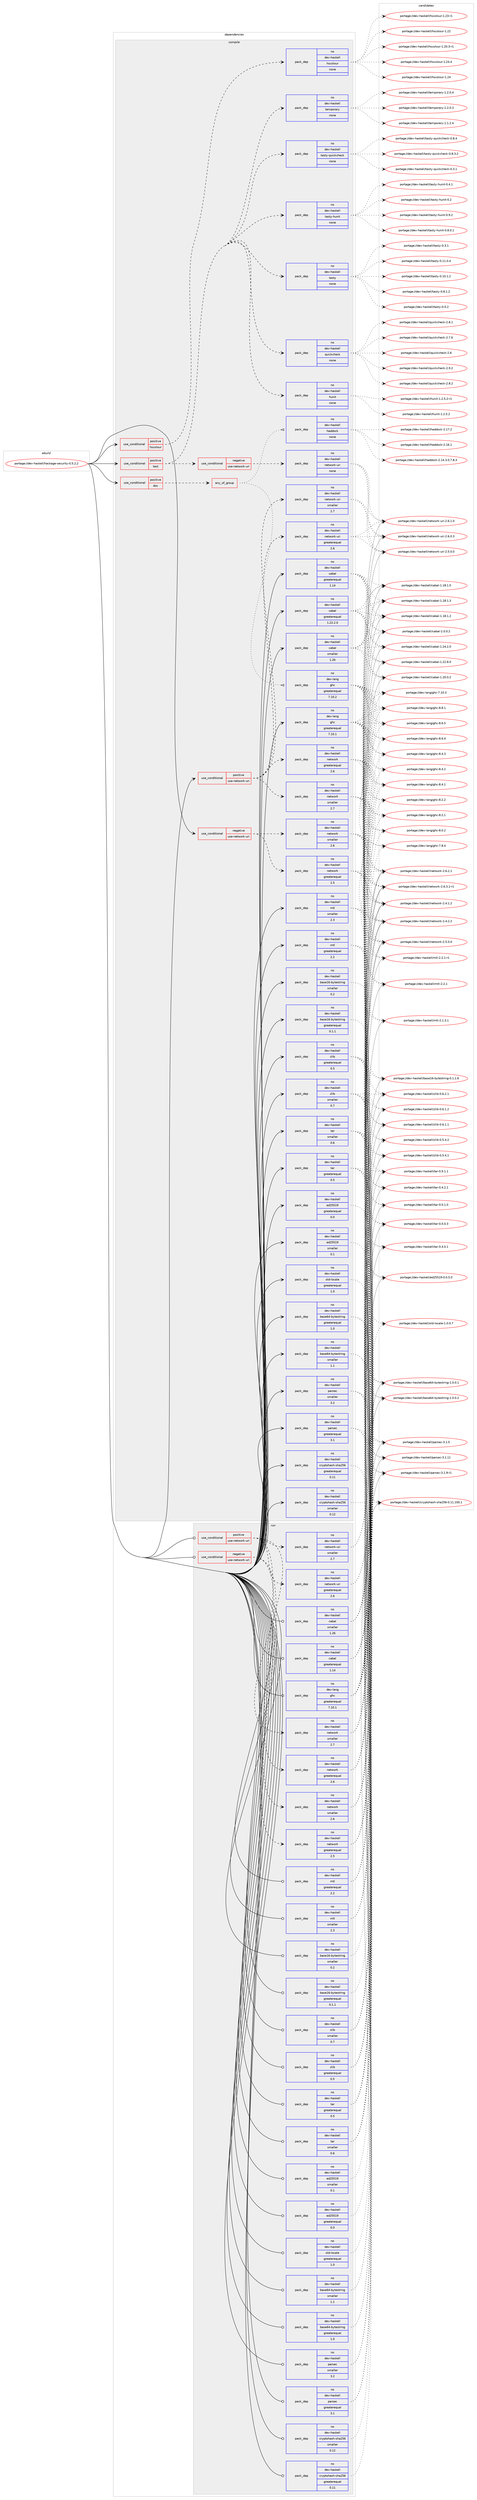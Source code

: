 digraph prolog {

# *************
# Graph options
# *************

newrank=true;
concentrate=true;
compound=true;
graph [rankdir=LR,fontname=Helvetica,fontsize=10,ranksep=1.5];#, ranksep=2.5, nodesep=0.2];
edge  [arrowhead=vee];
node  [fontname=Helvetica,fontsize=10];

# **********
# The ebuild
# **********

subgraph cluster_leftcol {
color=gray;
label=<<i>ebuild</i>>;
id [label="portage://dev-haskell/hackage-security-0.5.2.2", color=red, width=4, href="../dev-haskell/hackage-security-0.5.2.2.svg"];
}

# ****************
# The dependencies
# ****************

subgraph cluster_midcol {
color=gray;
label=<<i>dependencies</i>>;
subgraph cluster_compile {
fillcolor="#eeeeee";
style=filled;
label=<<i>compile</i>>;
subgraph cond133768 {
dependency560980 [label=<<TABLE BORDER="0" CELLBORDER="1" CELLSPACING="0" CELLPADDING="4"><TR><TD ROWSPAN="3" CELLPADDING="10">use_conditional</TD></TR><TR><TD>negative</TD></TR><TR><TD>use-network-uri</TD></TR></TABLE>>, shape=none, color=red];
subgraph pack420600 {
dependency560981 [label=<<TABLE BORDER="0" CELLBORDER="1" CELLSPACING="0" CELLPADDING="4" WIDTH="220"><TR><TD ROWSPAN="6" CELLPADDING="30">pack_dep</TD></TR><TR><TD WIDTH="110">no</TD></TR><TR><TD>dev-haskell</TD></TR><TR><TD>network</TD></TR><TR><TD>greaterequal</TD></TR><TR><TD>2.5</TD></TR></TABLE>>, shape=none, color=blue];
}
dependency560980:e -> dependency560981:w [weight=20,style="dashed",arrowhead="vee"];
subgraph pack420601 {
dependency560982 [label=<<TABLE BORDER="0" CELLBORDER="1" CELLSPACING="0" CELLPADDING="4" WIDTH="220"><TR><TD ROWSPAN="6" CELLPADDING="30">pack_dep</TD></TR><TR><TD WIDTH="110">no</TD></TR><TR><TD>dev-haskell</TD></TR><TR><TD>network</TD></TR><TR><TD>smaller</TD></TR><TR><TD>2.6</TD></TR></TABLE>>, shape=none, color=blue];
}
dependency560980:e -> dependency560982:w [weight=20,style="dashed",arrowhead="vee"];
}
id:e -> dependency560980:w [weight=20,style="solid",arrowhead="vee"];
subgraph cond133769 {
dependency560983 [label=<<TABLE BORDER="0" CELLBORDER="1" CELLSPACING="0" CELLPADDING="4"><TR><TD ROWSPAN="3" CELLPADDING="10">use_conditional</TD></TR><TR><TD>positive</TD></TR><TR><TD>doc</TD></TR></TABLE>>, shape=none, color=red];
subgraph any6375 {
dependency560984 [label=<<TABLE BORDER="0" CELLBORDER="1" CELLSPACING="0" CELLPADDING="4"><TR><TD CELLPADDING="10">any_of_group</TD></TR></TABLE>>, shape=none, color=red];subgraph pack420602 {
dependency560985 [label=<<TABLE BORDER="0" CELLBORDER="1" CELLSPACING="0" CELLPADDING="4" WIDTH="220"><TR><TD ROWSPAN="6" CELLPADDING="30">pack_dep</TD></TR><TR><TD WIDTH="110">no</TD></TR><TR><TD>dev-haskell</TD></TR><TR><TD>haddock</TD></TR><TR><TD>none</TD></TR><TR><TD></TD></TR></TABLE>>, shape=none, color=blue];
}
dependency560984:e -> dependency560985:w [weight=20,style="dotted",arrowhead="oinv"];
subgraph pack420603 {
dependency560986 [label=<<TABLE BORDER="0" CELLBORDER="1" CELLSPACING="0" CELLPADDING="4" WIDTH="220"><TR><TD ROWSPAN="6" CELLPADDING="30">pack_dep</TD></TR><TR><TD WIDTH="110">no</TD></TR><TR><TD>dev-lang</TD></TR><TR><TD>ghc</TD></TR><TR><TD>greaterequal</TD></TR><TR><TD>7.10.2</TD></TR></TABLE>>, shape=none, color=blue];
}
dependency560984:e -> dependency560986:w [weight=20,style="dotted",arrowhead="oinv"];
}
dependency560983:e -> dependency560984:w [weight=20,style="dashed",arrowhead="vee"];
}
id:e -> dependency560983:w [weight=20,style="solid",arrowhead="vee"];
subgraph cond133770 {
dependency560987 [label=<<TABLE BORDER="0" CELLBORDER="1" CELLSPACING="0" CELLPADDING="4"><TR><TD ROWSPAN="3" CELLPADDING="10">use_conditional</TD></TR><TR><TD>positive</TD></TR><TR><TD>hscolour</TD></TR></TABLE>>, shape=none, color=red];
subgraph pack420604 {
dependency560988 [label=<<TABLE BORDER="0" CELLBORDER="1" CELLSPACING="0" CELLPADDING="4" WIDTH="220"><TR><TD ROWSPAN="6" CELLPADDING="30">pack_dep</TD></TR><TR><TD WIDTH="110">no</TD></TR><TR><TD>dev-haskell</TD></TR><TR><TD>hscolour</TD></TR><TR><TD>none</TD></TR><TR><TD></TD></TR></TABLE>>, shape=none, color=blue];
}
dependency560987:e -> dependency560988:w [weight=20,style="dashed",arrowhead="vee"];
}
id:e -> dependency560987:w [weight=20,style="solid",arrowhead="vee"];
subgraph cond133771 {
dependency560989 [label=<<TABLE BORDER="0" CELLBORDER="1" CELLSPACING="0" CELLPADDING="4"><TR><TD ROWSPAN="3" CELLPADDING="10">use_conditional</TD></TR><TR><TD>positive</TD></TR><TR><TD>test</TD></TR></TABLE>>, shape=none, color=red];
subgraph pack420605 {
dependency560990 [label=<<TABLE BORDER="0" CELLBORDER="1" CELLSPACING="0" CELLPADDING="4" WIDTH="220"><TR><TD ROWSPAN="6" CELLPADDING="30">pack_dep</TD></TR><TR><TD WIDTH="110">no</TD></TR><TR><TD>dev-haskell</TD></TR><TR><TD>hunit</TD></TR><TR><TD>none</TD></TR><TR><TD></TD></TR></TABLE>>, shape=none, color=blue];
}
dependency560989:e -> dependency560990:w [weight=20,style="dashed",arrowhead="vee"];
subgraph pack420606 {
dependency560991 [label=<<TABLE BORDER="0" CELLBORDER="1" CELLSPACING="0" CELLPADDING="4" WIDTH="220"><TR><TD ROWSPAN="6" CELLPADDING="30">pack_dep</TD></TR><TR><TD WIDTH="110">no</TD></TR><TR><TD>dev-haskell</TD></TR><TR><TD>quickcheck</TD></TR><TR><TD>none</TD></TR><TR><TD></TD></TR></TABLE>>, shape=none, color=blue];
}
dependency560989:e -> dependency560991:w [weight=20,style="dashed",arrowhead="vee"];
subgraph pack420607 {
dependency560992 [label=<<TABLE BORDER="0" CELLBORDER="1" CELLSPACING="0" CELLPADDING="4" WIDTH="220"><TR><TD ROWSPAN="6" CELLPADDING="30">pack_dep</TD></TR><TR><TD WIDTH="110">no</TD></TR><TR><TD>dev-haskell</TD></TR><TR><TD>tasty</TD></TR><TR><TD>none</TD></TR><TR><TD></TD></TR></TABLE>>, shape=none, color=blue];
}
dependency560989:e -> dependency560992:w [weight=20,style="dashed",arrowhead="vee"];
subgraph pack420608 {
dependency560993 [label=<<TABLE BORDER="0" CELLBORDER="1" CELLSPACING="0" CELLPADDING="4" WIDTH="220"><TR><TD ROWSPAN="6" CELLPADDING="30">pack_dep</TD></TR><TR><TD WIDTH="110">no</TD></TR><TR><TD>dev-haskell</TD></TR><TR><TD>tasty-hunit</TD></TR><TR><TD>none</TD></TR><TR><TD></TD></TR></TABLE>>, shape=none, color=blue];
}
dependency560989:e -> dependency560993:w [weight=20,style="dashed",arrowhead="vee"];
subgraph pack420609 {
dependency560994 [label=<<TABLE BORDER="0" CELLBORDER="1" CELLSPACING="0" CELLPADDING="4" WIDTH="220"><TR><TD ROWSPAN="6" CELLPADDING="30">pack_dep</TD></TR><TR><TD WIDTH="110">no</TD></TR><TR><TD>dev-haskell</TD></TR><TR><TD>tasty-quickcheck</TD></TR><TR><TD>none</TD></TR><TR><TD></TD></TR></TABLE>>, shape=none, color=blue];
}
dependency560989:e -> dependency560994:w [weight=20,style="dashed",arrowhead="vee"];
subgraph pack420610 {
dependency560995 [label=<<TABLE BORDER="0" CELLBORDER="1" CELLSPACING="0" CELLPADDING="4" WIDTH="220"><TR><TD ROWSPAN="6" CELLPADDING="30">pack_dep</TD></TR><TR><TD WIDTH="110">no</TD></TR><TR><TD>dev-haskell</TD></TR><TR><TD>temporary</TD></TR><TR><TD>none</TD></TR><TR><TD></TD></TR></TABLE>>, shape=none, color=blue];
}
dependency560989:e -> dependency560995:w [weight=20,style="dashed",arrowhead="vee"];
subgraph cond133772 {
dependency560996 [label=<<TABLE BORDER="0" CELLBORDER="1" CELLSPACING="0" CELLPADDING="4"><TR><TD ROWSPAN="3" CELLPADDING="10">use_conditional</TD></TR><TR><TD>negative</TD></TR><TR><TD>use-network-uri</TD></TR></TABLE>>, shape=none, color=red];
subgraph pack420611 {
dependency560997 [label=<<TABLE BORDER="0" CELLBORDER="1" CELLSPACING="0" CELLPADDING="4" WIDTH="220"><TR><TD ROWSPAN="6" CELLPADDING="30">pack_dep</TD></TR><TR><TD WIDTH="110">no</TD></TR><TR><TD>dev-haskell</TD></TR><TR><TD>network-uri</TD></TR><TR><TD>none</TD></TR><TR><TD></TD></TR></TABLE>>, shape=none, color=blue];
}
dependency560996:e -> dependency560997:w [weight=20,style="dashed",arrowhead="vee"];
}
dependency560989:e -> dependency560996:w [weight=20,style="dashed",arrowhead="vee"];
}
id:e -> dependency560989:w [weight=20,style="solid",arrowhead="vee"];
subgraph cond133773 {
dependency560998 [label=<<TABLE BORDER="0" CELLBORDER="1" CELLSPACING="0" CELLPADDING="4"><TR><TD ROWSPAN="3" CELLPADDING="10">use_conditional</TD></TR><TR><TD>positive</TD></TR><TR><TD>use-network-uri</TD></TR></TABLE>>, shape=none, color=red];
subgraph pack420612 {
dependency560999 [label=<<TABLE BORDER="0" CELLBORDER="1" CELLSPACING="0" CELLPADDING="4" WIDTH="220"><TR><TD ROWSPAN="6" CELLPADDING="30">pack_dep</TD></TR><TR><TD WIDTH="110">no</TD></TR><TR><TD>dev-haskell</TD></TR><TR><TD>network</TD></TR><TR><TD>greaterequal</TD></TR><TR><TD>2.6</TD></TR></TABLE>>, shape=none, color=blue];
}
dependency560998:e -> dependency560999:w [weight=20,style="dashed",arrowhead="vee"];
subgraph pack420613 {
dependency561000 [label=<<TABLE BORDER="0" CELLBORDER="1" CELLSPACING="0" CELLPADDING="4" WIDTH="220"><TR><TD ROWSPAN="6" CELLPADDING="30">pack_dep</TD></TR><TR><TD WIDTH="110">no</TD></TR><TR><TD>dev-haskell</TD></TR><TR><TD>network</TD></TR><TR><TD>smaller</TD></TR><TR><TD>2.7</TD></TR></TABLE>>, shape=none, color=blue];
}
dependency560998:e -> dependency561000:w [weight=20,style="dashed",arrowhead="vee"];
subgraph pack420614 {
dependency561001 [label=<<TABLE BORDER="0" CELLBORDER="1" CELLSPACING="0" CELLPADDING="4" WIDTH="220"><TR><TD ROWSPAN="6" CELLPADDING="30">pack_dep</TD></TR><TR><TD WIDTH="110">no</TD></TR><TR><TD>dev-haskell</TD></TR><TR><TD>network-uri</TD></TR><TR><TD>greaterequal</TD></TR><TR><TD>2.6</TD></TR></TABLE>>, shape=none, color=blue];
}
dependency560998:e -> dependency561001:w [weight=20,style="dashed",arrowhead="vee"];
subgraph pack420615 {
dependency561002 [label=<<TABLE BORDER="0" CELLBORDER="1" CELLSPACING="0" CELLPADDING="4" WIDTH="220"><TR><TD ROWSPAN="6" CELLPADDING="30">pack_dep</TD></TR><TR><TD WIDTH="110">no</TD></TR><TR><TD>dev-haskell</TD></TR><TR><TD>network-uri</TD></TR><TR><TD>smaller</TD></TR><TR><TD>2.7</TD></TR></TABLE>>, shape=none, color=blue];
}
dependency560998:e -> dependency561002:w [weight=20,style="dashed",arrowhead="vee"];
}
id:e -> dependency560998:w [weight=20,style="solid",arrowhead="vee"];
subgraph pack420616 {
dependency561003 [label=<<TABLE BORDER="0" CELLBORDER="1" CELLSPACING="0" CELLPADDING="4" WIDTH="220"><TR><TD ROWSPAN="6" CELLPADDING="30">pack_dep</TD></TR><TR><TD WIDTH="110">no</TD></TR><TR><TD>dev-haskell</TD></TR><TR><TD>base16-bytestring</TD></TR><TR><TD>greaterequal</TD></TR><TR><TD>0.1.1</TD></TR></TABLE>>, shape=none, color=blue];
}
id:e -> dependency561003:w [weight=20,style="solid",arrowhead="vee"];
subgraph pack420617 {
dependency561004 [label=<<TABLE BORDER="0" CELLBORDER="1" CELLSPACING="0" CELLPADDING="4" WIDTH="220"><TR><TD ROWSPAN="6" CELLPADDING="30">pack_dep</TD></TR><TR><TD WIDTH="110">no</TD></TR><TR><TD>dev-haskell</TD></TR><TR><TD>base16-bytestring</TD></TR><TR><TD>smaller</TD></TR><TR><TD>0.2</TD></TR></TABLE>>, shape=none, color=blue];
}
id:e -> dependency561004:w [weight=20,style="solid",arrowhead="vee"];
subgraph pack420618 {
dependency561005 [label=<<TABLE BORDER="0" CELLBORDER="1" CELLSPACING="0" CELLPADDING="4" WIDTH="220"><TR><TD ROWSPAN="6" CELLPADDING="30">pack_dep</TD></TR><TR><TD WIDTH="110">no</TD></TR><TR><TD>dev-haskell</TD></TR><TR><TD>base64-bytestring</TD></TR><TR><TD>greaterequal</TD></TR><TR><TD>1.0</TD></TR></TABLE>>, shape=none, color=blue];
}
id:e -> dependency561005:w [weight=20,style="solid",arrowhead="vee"];
subgraph pack420619 {
dependency561006 [label=<<TABLE BORDER="0" CELLBORDER="1" CELLSPACING="0" CELLPADDING="4" WIDTH="220"><TR><TD ROWSPAN="6" CELLPADDING="30">pack_dep</TD></TR><TR><TD WIDTH="110">no</TD></TR><TR><TD>dev-haskell</TD></TR><TR><TD>base64-bytestring</TD></TR><TR><TD>smaller</TD></TR><TR><TD>1.1</TD></TR></TABLE>>, shape=none, color=blue];
}
id:e -> dependency561006:w [weight=20,style="solid",arrowhead="vee"];
subgraph pack420620 {
dependency561007 [label=<<TABLE BORDER="0" CELLBORDER="1" CELLSPACING="0" CELLPADDING="4" WIDTH="220"><TR><TD ROWSPAN="6" CELLPADDING="30">pack_dep</TD></TR><TR><TD WIDTH="110">no</TD></TR><TR><TD>dev-haskell</TD></TR><TR><TD>cabal</TD></TR><TR><TD>greaterequal</TD></TR><TR><TD>1.14</TD></TR></TABLE>>, shape=none, color=blue];
}
id:e -> dependency561007:w [weight=20,style="solid",arrowhead="vee"];
subgraph pack420621 {
dependency561008 [label=<<TABLE BORDER="0" CELLBORDER="1" CELLSPACING="0" CELLPADDING="4" WIDTH="220"><TR><TD ROWSPAN="6" CELLPADDING="30">pack_dep</TD></TR><TR><TD WIDTH="110">no</TD></TR><TR><TD>dev-haskell</TD></TR><TR><TD>cabal</TD></TR><TR><TD>greaterequal</TD></TR><TR><TD>1.22.2.0</TD></TR></TABLE>>, shape=none, color=blue];
}
id:e -> dependency561008:w [weight=20,style="solid",arrowhead="vee"];
subgraph pack420622 {
dependency561009 [label=<<TABLE BORDER="0" CELLBORDER="1" CELLSPACING="0" CELLPADDING="4" WIDTH="220"><TR><TD ROWSPAN="6" CELLPADDING="30">pack_dep</TD></TR><TR><TD WIDTH="110">no</TD></TR><TR><TD>dev-haskell</TD></TR><TR><TD>cabal</TD></TR><TR><TD>smaller</TD></TR><TR><TD>1.26</TD></TR></TABLE>>, shape=none, color=blue];
}
id:e -> dependency561009:w [weight=20,style="solid",arrowhead="vee"];
subgraph pack420623 {
dependency561010 [label=<<TABLE BORDER="0" CELLBORDER="1" CELLSPACING="0" CELLPADDING="4" WIDTH="220"><TR><TD ROWSPAN="6" CELLPADDING="30">pack_dep</TD></TR><TR><TD WIDTH="110">no</TD></TR><TR><TD>dev-haskell</TD></TR><TR><TD>cryptohash-sha256</TD></TR><TR><TD>greaterequal</TD></TR><TR><TD>0.11</TD></TR></TABLE>>, shape=none, color=blue];
}
id:e -> dependency561010:w [weight=20,style="solid",arrowhead="vee"];
subgraph pack420624 {
dependency561011 [label=<<TABLE BORDER="0" CELLBORDER="1" CELLSPACING="0" CELLPADDING="4" WIDTH="220"><TR><TD ROWSPAN="6" CELLPADDING="30">pack_dep</TD></TR><TR><TD WIDTH="110">no</TD></TR><TR><TD>dev-haskell</TD></TR><TR><TD>cryptohash-sha256</TD></TR><TR><TD>smaller</TD></TR><TR><TD>0.12</TD></TR></TABLE>>, shape=none, color=blue];
}
id:e -> dependency561011:w [weight=20,style="solid",arrowhead="vee"];
subgraph pack420625 {
dependency561012 [label=<<TABLE BORDER="0" CELLBORDER="1" CELLSPACING="0" CELLPADDING="4" WIDTH="220"><TR><TD ROWSPAN="6" CELLPADDING="30">pack_dep</TD></TR><TR><TD WIDTH="110">no</TD></TR><TR><TD>dev-haskell</TD></TR><TR><TD>ed25519</TD></TR><TR><TD>greaterequal</TD></TR><TR><TD>0.0</TD></TR></TABLE>>, shape=none, color=blue];
}
id:e -> dependency561012:w [weight=20,style="solid",arrowhead="vee"];
subgraph pack420626 {
dependency561013 [label=<<TABLE BORDER="0" CELLBORDER="1" CELLSPACING="0" CELLPADDING="4" WIDTH="220"><TR><TD ROWSPAN="6" CELLPADDING="30">pack_dep</TD></TR><TR><TD WIDTH="110">no</TD></TR><TR><TD>dev-haskell</TD></TR><TR><TD>ed25519</TD></TR><TR><TD>smaller</TD></TR><TR><TD>0.1</TD></TR></TABLE>>, shape=none, color=blue];
}
id:e -> dependency561013:w [weight=20,style="solid",arrowhead="vee"];
subgraph pack420627 {
dependency561014 [label=<<TABLE BORDER="0" CELLBORDER="1" CELLSPACING="0" CELLPADDING="4" WIDTH="220"><TR><TD ROWSPAN="6" CELLPADDING="30">pack_dep</TD></TR><TR><TD WIDTH="110">no</TD></TR><TR><TD>dev-haskell</TD></TR><TR><TD>mtl</TD></TR><TR><TD>greaterequal</TD></TR><TR><TD>2.2</TD></TR></TABLE>>, shape=none, color=blue];
}
id:e -> dependency561014:w [weight=20,style="solid",arrowhead="vee"];
subgraph pack420628 {
dependency561015 [label=<<TABLE BORDER="0" CELLBORDER="1" CELLSPACING="0" CELLPADDING="4" WIDTH="220"><TR><TD ROWSPAN="6" CELLPADDING="30">pack_dep</TD></TR><TR><TD WIDTH="110">no</TD></TR><TR><TD>dev-haskell</TD></TR><TR><TD>mtl</TD></TR><TR><TD>smaller</TD></TR><TR><TD>2.3</TD></TR></TABLE>>, shape=none, color=blue];
}
id:e -> dependency561015:w [weight=20,style="solid",arrowhead="vee"];
subgraph pack420629 {
dependency561016 [label=<<TABLE BORDER="0" CELLBORDER="1" CELLSPACING="0" CELLPADDING="4" WIDTH="220"><TR><TD ROWSPAN="6" CELLPADDING="30">pack_dep</TD></TR><TR><TD WIDTH="110">no</TD></TR><TR><TD>dev-haskell</TD></TR><TR><TD>old-locale</TD></TR><TR><TD>greaterequal</TD></TR><TR><TD>1.0</TD></TR></TABLE>>, shape=none, color=blue];
}
id:e -> dependency561016:w [weight=20,style="solid",arrowhead="vee"];
subgraph pack420630 {
dependency561017 [label=<<TABLE BORDER="0" CELLBORDER="1" CELLSPACING="0" CELLPADDING="4" WIDTH="220"><TR><TD ROWSPAN="6" CELLPADDING="30">pack_dep</TD></TR><TR><TD WIDTH="110">no</TD></TR><TR><TD>dev-haskell</TD></TR><TR><TD>parsec</TD></TR><TR><TD>greaterequal</TD></TR><TR><TD>3.1</TD></TR></TABLE>>, shape=none, color=blue];
}
id:e -> dependency561017:w [weight=20,style="solid",arrowhead="vee"];
subgraph pack420631 {
dependency561018 [label=<<TABLE BORDER="0" CELLBORDER="1" CELLSPACING="0" CELLPADDING="4" WIDTH="220"><TR><TD ROWSPAN="6" CELLPADDING="30">pack_dep</TD></TR><TR><TD WIDTH="110">no</TD></TR><TR><TD>dev-haskell</TD></TR><TR><TD>parsec</TD></TR><TR><TD>smaller</TD></TR><TR><TD>3.2</TD></TR></TABLE>>, shape=none, color=blue];
}
id:e -> dependency561018:w [weight=20,style="solid",arrowhead="vee"];
subgraph pack420632 {
dependency561019 [label=<<TABLE BORDER="0" CELLBORDER="1" CELLSPACING="0" CELLPADDING="4" WIDTH="220"><TR><TD ROWSPAN="6" CELLPADDING="30">pack_dep</TD></TR><TR><TD WIDTH="110">no</TD></TR><TR><TD>dev-haskell</TD></TR><TR><TD>tar</TD></TR><TR><TD>greaterequal</TD></TR><TR><TD>0.5</TD></TR></TABLE>>, shape=none, color=blue];
}
id:e -> dependency561019:w [weight=20,style="solid",arrowhead="vee"];
subgraph pack420633 {
dependency561020 [label=<<TABLE BORDER="0" CELLBORDER="1" CELLSPACING="0" CELLPADDING="4" WIDTH="220"><TR><TD ROWSPAN="6" CELLPADDING="30">pack_dep</TD></TR><TR><TD WIDTH="110">no</TD></TR><TR><TD>dev-haskell</TD></TR><TR><TD>tar</TD></TR><TR><TD>smaller</TD></TR><TR><TD>0.6</TD></TR></TABLE>>, shape=none, color=blue];
}
id:e -> dependency561020:w [weight=20,style="solid",arrowhead="vee"];
subgraph pack420634 {
dependency561021 [label=<<TABLE BORDER="0" CELLBORDER="1" CELLSPACING="0" CELLPADDING="4" WIDTH="220"><TR><TD ROWSPAN="6" CELLPADDING="30">pack_dep</TD></TR><TR><TD WIDTH="110">no</TD></TR><TR><TD>dev-haskell</TD></TR><TR><TD>zlib</TD></TR><TR><TD>greaterequal</TD></TR><TR><TD>0.5</TD></TR></TABLE>>, shape=none, color=blue];
}
id:e -> dependency561021:w [weight=20,style="solid",arrowhead="vee"];
subgraph pack420635 {
dependency561022 [label=<<TABLE BORDER="0" CELLBORDER="1" CELLSPACING="0" CELLPADDING="4" WIDTH="220"><TR><TD ROWSPAN="6" CELLPADDING="30">pack_dep</TD></TR><TR><TD WIDTH="110">no</TD></TR><TR><TD>dev-haskell</TD></TR><TR><TD>zlib</TD></TR><TR><TD>smaller</TD></TR><TR><TD>0.7</TD></TR></TABLE>>, shape=none, color=blue];
}
id:e -> dependency561022:w [weight=20,style="solid",arrowhead="vee"];
subgraph pack420636 {
dependency561023 [label=<<TABLE BORDER="0" CELLBORDER="1" CELLSPACING="0" CELLPADDING="4" WIDTH="220"><TR><TD ROWSPAN="6" CELLPADDING="30">pack_dep</TD></TR><TR><TD WIDTH="110">no</TD></TR><TR><TD>dev-lang</TD></TR><TR><TD>ghc</TD></TR><TR><TD>greaterequal</TD></TR><TR><TD>7.10.1</TD></TR></TABLE>>, shape=none, color=blue];
}
id:e -> dependency561023:w [weight=20,style="solid",arrowhead="vee"];
}
subgraph cluster_compileandrun {
fillcolor="#eeeeee";
style=filled;
label=<<i>compile and run</i>>;
}
subgraph cluster_run {
fillcolor="#eeeeee";
style=filled;
label=<<i>run</i>>;
subgraph cond133774 {
dependency561024 [label=<<TABLE BORDER="0" CELLBORDER="1" CELLSPACING="0" CELLPADDING="4"><TR><TD ROWSPAN="3" CELLPADDING="10">use_conditional</TD></TR><TR><TD>negative</TD></TR><TR><TD>use-network-uri</TD></TR></TABLE>>, shape=none, color=red];
subgraph pack420637 {
dependency561025 [label=<<TABLE BORDER="0" CELLBORDER="1" CELLSPACING="0" CELLPADDING="4" WIDTH="220"><TR><TD ROWSPAN="6" CELLPADDING="30">pack_dep</TD></TR><TR><TD WIDTH="110">no</TD></TR><TR><TD>dev-haskell</TD></TR><TR><TD>network</TD></TR><TR><TD>greaterequal</TD></TR><TR><TD>2.5</TD></TR></TABLE>>, shape=none, color=blue];
}
dependency561024:e -> dependency561025:w [weight=20,style="dashed",arrowhead="vee"];
subgraph pack420638 {
dependency561026 [label=<<TABLE BORDER="0" CELLBORDER="1" CELLSPACING="0" CELLPADDING="4" WIDTH="220"><TR><TD ROWSPAN="6" CELLPADDING="30">pack_dep</TD></TR><TR><TD WIDTH="110">no</TD></TR><TR><TD>dev-haskell</TD></TR><TR><TD>network</TD></TR><TR><TD>smaller</TD></TR><TR><TD>2.6</TD></TR></TABLE>>, shape=none, color=blue];
}
dependency561024:e -> dependency561026:w [weight=20,style="dashed",arrowhead="vee"];
}
id:e -> dependency561024:w [weight=20,style="solid",arrowhead="odot"];
subgraph cond133775 {
dependency561027 [label=<<TABLE BORDER="0" CELLBORDER="1" CELLSPACING="0" CELLPADDING="4"><TR><TD ROWSPAN="3" CELLPADDING="10">use_conditional</TD></TR><TR><TD>positive</TD></TR><TR><TD>use-network-uri</TD></TR></TABLE>>, shape=none, color=red];
subgraph pack420639 {
dependency561028 [label=<<TABLE BORDER="0" CELLBORDER="1" CELLSPACING="0" CELLPADDING="4" WIDTH="220"><TR><TD ROWSPAN="6" CELLPADDING="30">pack_dep</TD></TR><TR><TD WIDTH="110">no</TD></TR><TR><TD>dev-haskell</TD></TR><TR><TD>network</TD></TR><TR><TD>greaterequal</TD></TR><TR><TD>2.6</TD></TR></TABLE>>, shape=none, color=blue];
}
dependency561027:e -> dependency561028:w [weight=20,style="dashed",arrowhead="vee"];
subgraph pack420640 {
dependency561029 [label=<<TABLE BORDER="0" CELLBORDER="1" CELLSPACING="0" CELLPADDING="4" WIDTH="220"><TR><TD ROWSPAN="6" CELLPADDING="30">pack_dep</TD></TR><TR><TD WIDTH="110">no</TD></TR><TR><TD>dev-haskell</TD></TR><TR><TD>network</TD></TR><TR><TD>smaller</TD></TR><TR><TD>2.7</TD></TR></TABLE>>, shape=none, color=blue];
}
dependency561027:e -> dependency561029:w [weight=20,style="dashed",arrowhead="vee"];
subgraph pack420641 {
dependency561030 [label=<<TABLE BORDER="0" CELLBORDER="1" CELLSPACING="0" CELLPADDING="4" WIDTH="220"><TR><TD ROWSPAN="6" CELLPADDING="30">pack_dep</TD></TR><TR><TD WIDTH="110">no</TD></TR><TR><TD>dev-haskell</TD></TR><TR><TD>network-uri</TD></TR><TR><TD>greaterequal</TD></TR><TR><TD>2.6</TD></TR></TABLE>>, shape=none, color=blue];
}
dependency561027:e -> dependency561030:w [weight=20,style="dashed",arrowhead="vee"];
subgraph pack420642 {
dependency561031 [label=<<TABLE BORDER="0" CELLBORDER="1" CELLSPACING="0" CELLPADDING="4" WIDTH="220"><TR><TD ROWSPAN="6" CELLPADDING="30">pack_dep</TD></TR><TR><TD WIDTH="110">no</TD></TR><TR><TD>dev-haskell</TD></TR><TR><TD>network-uri</TD></TR><TR><TD>smaller</TD></TR><TR><TD>2.7</TD></TR></TABLE>>, shape=none, color=blue];
}
dependency561027:e -> dependency561031:w [weight=20,style="dashed",arrowhead="vee"];
}
id:e -> dependency561027:w [weight=20,style="solid",arrowhead="odot"];
subgraph pack420643 {
dependency561032 [label=<<TABLE BORDER="0" CELLBORDER="1" CELLSPACING="0" CELLPADDING="4" WIDTH="220"><TR><TD ROWSPAN="6" CELLPADDING="30">pack_dep</TD></TR><TR><TD WIDTH="110">no</TD></TR><TR><TD>dev-haskell</TD></TR><TR><TD>base16-bytestring</TD></TR><TR><TD>greaterequal</TD></TR><TR><TD>0.1.1</TD></TR></TABLE>>, shape=none, color=blue];
}
id:e -> dependency561032:w [weight=20,style="solid",arrowhead="odot"];
subgraph pack420644 {
dependency561033 [label=<<TABLE BORDER="0" CELLBORDER="1" CELLSPACING="0" CELLPADDING="4" WIDTH="220"><TR><TD ROWSPAN="6" CELLPADDING="30">pack_dep</TD></TR><TR><TD WIDTH="110">no</TD></TR><TR><TD>dev-haskell</TD></TR><TR><TD>base16-bytestring</TD></TR><TR><TD>smaller</TD></TR><TR><TD>0.2</TD></TR></TABLE>>, shape=none, color=blue];
}
id:e -> dependency561033:w [weight=20,style="solid",arrowhead="odot"];
subgraph pack420645 {
dependency561034 [label=<<TABLE BORDER="0" CELLBORDER="1" CELLSPACING="0" CELLPADDING="4" WIDTH="220"><TR><TD ROWSPAN="6" CELLPADDING="30">pack_dep</TD></TR><TR><TD WIDTH="110">no</TD></TR><TR><TD>dev-haskell</TD></TR><TR><TD>base64-bytestring</TD></TR><TR><TD>greaterequal</TD></TR><TR><TD>1.0</TD></TR></TABLE>>, shape=none, color=blue];
}
id:e -> dependency561034:w [weight=20,style="solid",arrowhead="odot"];
subgraph pack420646 {
dependency561035 [label=<<TABLE BORDER="0" CELLBORDER="1" CELLSPACING="0" CELLPADDING="4" WIDTH="220"><TR><TD ROWSPAN="6" CELLPADDING="30">pack_dep</TD></TR><TR><TD WIDTH="110">no</TD></TR><TR><TD>dev-haskell</TD></TR><TR><TD>base64-bytestring</TD></TR><TR><TD>smaller</TD></TR><TR><TD>1.1</TD></TR></TABLE>>, shape=none, color=blue];
}
id:e -> dependency561035:w [weight=20,style="solid",arrowhead="odot"];
subgraph pack420647 {
dependency561036 [label=<<TABLE BORDER="0" CELLBORDER="1" CELLSPACING="0" CELLPADDING="4" WIDTH="220"><TR><TD ROWSPAN="6" CELLPADDING="30">pack_dep</TD></TR><TR><TD WIDTH="110">no</TD></TR><TR><TD>dev-haskell</TD></TR><TR><TD>cabal</TD></TR><TR><TD>greaterequal</TD></TR><TR><TD>1.14</TD></TR></TABLE>>, shape=none, color=blue];
}
id:e -> dependency561036:w [weight=20,style="solid",arrowhead="odot"];
subgraph pack420648 {
dependency561037 [label=<<TABLE BORDER="0" CELLBORDER="1" CELLSPACING="0" CELLPADDING="4" WIDTH="220"><TR><TD ROWSPAN="6" CELLPADDING="30">pack_dep</TD></TR><TR><TD WIDTH="110">no</TD></TR><TR><TD>dev-haskell</TD></TR><TR><TD>cabal</TD></TR><TR><TD>smaller</TD></TR><TR><TD>1.26</TD></TR></TABLE>>, shape=none, color=blue];
}
id:e -> dependency561037:w [weight=20,style="solid",arrowhead="odot"];
subgraph pack420649 {
dependency561038 [label=<<TABLE BORDER="0" CELLBORDER="1" CELLSPACING="0" CELLPADDING="4" WIDTH="220"><TR><TD ROWSPAN="6" CELLPADDING="30">pack_dep</TD></TR><TR><TD WIDTH="110">no</TD></TR><TR><TD>dev-haskell</TD></TR><TR><TD>cryptohash-sha256</TD></TR><TR><TD>greaterequal</TD></TR><TR><TD>0.11</TD></TR></TABLE>>, shape=none, color=blue];
}
id:e -> dependency561038:w [weight=20,style="solid",arrowhead="odot"];
subgraph pack420650 {
dependency561039 [label=<<TABLE BORDER="0" CELLBORDER="1" CELLSPACING="0" CELLPADDING="4" WIDTH="220"><TR><TD ROWSPAN="6" CELLPADDING="30">pack_dep</TD></TR><TR><TD WIDTH="110">no</TD></TR><TR><TD>dev-haskell</TD></TR><TR><TD>cryptohash-sha256</TD></TR><TR><TD>smaller</TD></TR><TR><TD>0.12</TD></TR></TABLE>>, shape=none, color=blue];
}
id:e -> dependency561039:w [weight=20,style="solid",arrowhead="odot"];
subgraph pack420651 {
dependency561040 [label=<<TABLE BORDER="0" CELLBORDER="1" CELLSPACING="0" CELLPADDING="4" WIDTH="220"><TR><TD ROWSPAN="6" CELLPADDING="30">pack_dep</TD></TR><TR><TD WIDTH="110">no</TD></TR><TR><TD>dev-haskell</TD></TR><TR><TD>ed25519</TD></TR><TR><TD>greaterequal</TD></TR><TR><TD>0.0</TD></TR></TABLE>>, shape=none, color=blue];
}
id:e -> dependency561040:w [weight=20,style="solid",arrowhead="odot"];
subgraph pack420652 {
dependency561041 [label=<<TABLE BORDER="0" CELLBORDER="1" CELLSPACING="0" CELLPADDING="4" WIDTH="220"><TR><TD ROWSPAN="6" CELLPADDING="30">pack_dep</TD></TR><TR><TD WIDTH="110">no</TD></TR><TR><TD>dev-haskell</TD></TR><TR><TD>ed25519</TD></TR><TR><TD>smaller</TD></TR><TR><TD>0.1</TD></TR></TABLE>>, shape=none, color=blue];
}
id:e -> dependency561041:w [weight=20,style="solid",arrowhead="odot"];
subgraph pack420653 {
dependency561042 [label=<<TABLE BORDER="0" CELLBORDER="1" CELLSPACING="0" CELLPADDING="4" WIDTH="220"><TR><TD ROWSPAN="6" CELLPADDING="30">pack_dep</TD></TR><TR><TD WIDTH="110">no</TD></TR><TR><TD>dev-haskell</TD></TR><TR><TD>mtl</TD></TR><TR><TD>greaterequal</TD></TR><TR><TD>2.2</TD></TR></TABLE>>, shape=none, color=blue];
}
id:e -> dependency561042:w [weight=20,style="solid",arrowhead="odot"];
subgraph pack420654 {
dependency561043 [label=<<TABLE BORDER="0" CELLBORDER="1" CELLSPACING="0" CELLPADDING="4" WIDTH="220"><TR><TD ROWSPAN="6" CELLPADDING="30">pack_dep</TD></TR><TR><TD WIDTH="110">no</TD></TR><TR><TD>dev-haskell</TD></TR><TR><TD>mtl</TD></TR><TR><TD>smaller</TD></TR><TR><TD>2.3</TD></TR></TABLE>>, shape=none, color=blue];
}
id:e -> dependency561043:w [weight=20,style="solid",arrowhead="odot"];
subgraph pack420655 {
dependency561044 [label=<<TABLE BORDER="0" CELLBORDER="1" CELLSPACING="0" CELLPADDING="4" WIDTH="220"><TR><TD ROWSPAN="6" CELLPADDING="30">pack_dep</TD></TR><TR><TD WIDTH="110">no</TD></TR><TR><TD>dev-haskell</TD></TR><TR><TD>old-locale</TD></TR><TR><TD>greaterequal</TD></TR><TR><TD>1.0</TD></TR></TABLE>>, shape=none, color=blue];
}
id:e -> dependency561044:w [weight=20,style="solid",arrowhead="odot"];
subgraph pack420656 {
dependency561045 [label=<<TABLE BORDER="0" CELLBORDER="1" CELLSPACING="0" CELLPADDING="4" WIDTH="220"><TR><TD ROWSPAN="6" CELLPADDING="30">pack_dep</TD></TR><TR><TD WIDTH="110">no</TD></TR><TR><TD>dev-haskell</TD></TR><TR><TD>parsec</TD></TR><TR><TD>greaterequal</TD></TR><TR><TD>3.1</TD></TR></TABLE>>, shape=none, color=blue];
}
id:e -> dependency561045:w [weight=20,style="solid",arrowhead="odot"];
subgraph pack420657 {
dependency561046 [label=<<TABLE BORDER="0" CELLBORDER="1" CELLSPACING="0" CELLPADDING="4" WIDTH="220"><TR><TD ROWSPAN="6" CELLPADDING="30">pack_dep</TD></TR><TR><TD WIDTH="110">no</TD></TR><TR><TD>dev-haskell</TD></TR><TR><TD>parsec</TD></TR><TR><TD>smaller</TD></TR><TR><TD>3.2</TD></TR></TABLE>>, shape=none, color=blue];
}
id:e -> dependency561046:w [weight=20,style="solid",arrowhead="odot"];
subgraph pack420658 {
dependency561047 [label=<<TABLE BORDER="0" CELLBORDER="1" CELLSPACING="0" CELLPADDING="4" WIDTH="220"><TR><TD ROWSPAN="6" CELLPADDING="30">pack_dep</TD></TR><TR><TD WIDTH="110">no</TD></TR><TR><TD>dev-haskell</TD></TR><TR><TD>tar</TD></TR><TR><TD>greaterequal</TD></TR><TR><TD>0.5</TD></TR></TABLE>>, shape=none, color=blue];
}
id:e -> dependency561047:w [weight=20,style="solid",arrowhead="odot"];
subgraph pack420659 {
dependency561048 [label=<<TABLE BORDER="0" CELLBORDER="1" CELLSPACING="0" CELLPADDING="4" WIDTH="220"><TR><TD ROWSPAN="6" CELLPADDING="30">pack_dep</TD></TR><TR><TD WIDTH="110">no</TD></TR><TR><TD>dev-haskell</TD></TR><TR><TD>tar</TD></TR><TR><TD>smaller</TD></TR><TR><TD>0.6</TD></TR></TABLE>>, shape=none, color=blue];
}
id:e -> dependency561048:w [weight=20,style="solid",arrowhead="odot"];
subgraph pack420660 {
dependency561049 [label=<<TABLE BORDER="0" CELLBORDER="1" CELLSPACING="0" CELLPADDING="4" WIDTH="220"><TR><TD ROWSPAN="6" CELLPADDING="30">pack_dep</TD></TR><TR><TD WIDTH="110">no</TD></TR><TR><TD>dev-haskell</TD></TR><TR><TD>zlib</TD></TR><TR><TD>greaterequal</TD></TR><TR><TD>0.5</TD></TR></TABLE>>, shape=none, color=blue];
}
id:e -> dependency561049:w [weight=20,style="solid",arrowhead="odot"];
subgraph pack420661 {
dependency561050 [label=<<TABLE BORDER="0" CELLBORDER="1" CELLSPACING="0" CELLPADDING="4" WIDTH="220"><TR><TD ROWSPAN="6" CELLPADDING="30">pack_dep</TD></TR><TR><TD WIDTH="110">no</TD></TR><TR><TD>dev-haskell</TD></TR><TR><TD>zlib</TD></TR><TR><TD>smaller</TD></TR><TR><TD>0.7</TD></TR></TABLE>>, shape=none, color=blue];
}
id:e -> dependency561050:w [weight=20,style="solid",arrowhead="odot"];
subgraph pack420662 {
dependency561051 [label=<<TABLE BORDER="0" CELLBORDER="1" CELLSPACING="0" CELLPADDING="4" WIDTH="220"><TR><TD ROWSPAN="6" CELLPADDING="30">pack_dep</TD></TR><TR><TD WIDTH="110">no</TD></TR><TR><TD>dev-lang</TD></TR><TR><TD>ghc</TD></TR><TR><TD>greaterequal</TD></TR><TR><TD>7.10.1</TD></TR></TABLE>>, shape=none, color=blue];
}
id:e -> dependency561051:w [weight=20,style="solid",arrowhead="odot"];
}
}

# **************
# The candidates
# **************

subgraph cluster_choices {
rank=same;
color=gray;
label=<<i>candidates</i>>;

subgraph choice420600 {
color=black;
nodesep=1;
choice10010111845104971151071011081084711010111611911111410745504654465146494511449 [label="portage://dev-haskell/network-2.6.3.1-r1", color=red, width=4,href="../dev-haskell/network-2.6.3.1-r1.svg"];
choice1001011184510497115107101108108471101011161191111141074550465446504649 [label="portage://dev-haskell/network-2.6.2.1", color=red, width=4,href="../dev-haskell/network-2.6.2.1.svg"];
choice1001011184510497115107101108108471101011161191111141074550465346484648 [label="portage://dev-haskell/network-2.5.0.0", color=red, width=4,href="../dev-haskell/network-2.5.0.0.svg"];
choice1001011184510497115107101108108471101011161191111141074550465246504650 [label="portage://dev-haskell/network-2.4.2.2", color=red, width=4,href="../dev-haskell/network-2.4.2.2.svg"];
choice1001011184510497115107101108108471101011161191111141074550465246494650 [label="portage://dev-haskell/network-2.4.1.2", color=red, width=4,href="../dev-haskell/network-2.4.1.2.svg"];
dependency560981:e -> choice10010111845104971151071011081084711010111611911111410745504654465146494511449:w [style=dotted,weight="100"];
dependency560981:e -> choice1001011184510497115107101108108471101011161191111141074550465446504649:w [style=dotted,weight="100"];
dependency560981:e -> choice1001011184510497115107101108108471101011161191111141074550465346484648:w [style=dotted,weight="100"];
dependency560981:e -> choice1001011184510497115107101108108471101011161191111141074550465246504650:w [style=dotted,weight="100"];
dependency560981:e -> choice1001011184510497115107101108108471101011161191111141074550465246494650:w [style=dotted,weight="100"];
}
subgraph choice420601 {
color=black;
nodesep=1;
choice10010111845104971151071011081084711010111611911111410745504654465146494511449 [label="portage://dev-haskell/network-2.6.3.1-r1", color=red, width=4,href="../dev-haskell/network-2.6.3.1-r1.svg"];
choice1001011184510497115107101108108471101011161191111141074550465446504649 [label="portage://dev-haskell/network-2.6.2.1", color=red, width=4,href="../dev-haskell/network-2.6.2.1.svg"];
choice1001011184510497115107101108108471101011161191111141074550465346484648 [label="portage://dev-haskell/network-2.5.0.0", color=red, width=4,href="../dev-haskell/network-2.5.0.0.svg"];
choice1001011184510497115107101108108471101011161191111141074550465246504650 [label="portage://dev-haskell/network-2.4.2.2", color=red, width=4,href="../dev-haskell/network-2.4.2.2.svg"];
choice1001011184510497115107101108108471101011161191111141074550465246494650 [label="portage://dev-haskell/network-2.4.1.2", color=red, width=4,href="../dev-haskell/network-2.4.1.2.svg"];
dependency560982:e -> choice10010111845104971151071011081084711010111611911111410745504654465146494511449:w [style=dotted,weight="100"];
dependency560982:e -> choice1001011184510497115107101108108471101011161191111141074550465446504649:w [style=dotted,weight="100"];
dependency560982:e -> choice1001011184510497115107101108108471101011161191111141074550465346484648:w [style=dotted,weight="100"];
dependency560982:e -> choice1001011184510497115107101108108471101011161191111141074550465246504650:w [style=dotted,weight="100"];
dependency560982:e -> choice1001011184510497115107101108108471101011161191111141074550465246494650:w [style=dotted,weight="100"];
}
subgraph choice420602 {
color=black;
nodesep=1;
choice100101118451049711510710110810847104971001001119910745504649554650 [label="portage://dev-haskell/haddock-2.17.2", color=red, width=4,href="../dev-haskell/haddock-2.17.2.svg"];
choice100101118451049711510710110810847104971001001119910745504649544649 [label="portage://dev-haskell/haddock-2.16.1", color=red, width=4,href="../dev-haskell/haddock-2.16.1.svg"];
choice1001011184510497115107101108108471049710010011199107455046495246514648465546564651 [label="portage://dev-haskell/haddock-2.14.3.0.7.8.3", color=red, width=4,href="../dev-haskell/haddock-2.14.3.0.7.8.3.svg"];
dependency560985:e -> choice100101118451049711510710110810847104971001001119910745504649554650:w [style=dotted,weight="100"];
dependency560985:e -> choice100101118451049711510710110810847104971001001119910745504649544649:w [style=dotted,weight="100"];
dependency560985:e -> choice1001011184510497115107101108108471049710010011199107455046495246514648465546564651:w [style=dotted,weight="100"];
}
subgraph choice420603 {
color=black;
nodesep=1;
choice10010111845108971101034710310499455646564649 [label="portage://dev-lang/ghc-8.8.1", color=red, width=4,href="../dev-lang/ghc-8.8.1.svg"];
choice10010111845108971101034710310499455646544653 [label="portage://dev-lang/ghc-8.6.5", color=red, width=4,href="../dev-lang/ghc-8.6.5.svg"];
choice10010111845108971101034710310499455646544652 [label="portage://dev-lang/ghc-8.6.4", color=red, width=4,href="../dev-lang/ghc-8.6.4.svg"];
choice10010111845108971101034710310499455646524651 [label="portage://dev-lang/ghc-8.4.3", color=red, width=4,href="../dev-lang/ghc-8.4.3.svg"];
choice10010111845108971101034710310499455646524650 [label="portage://dev-lang/ghc-8.4.2", color=red, width=4,href="../dev-lang/ghc-8.4.2.svg"];
choice10010111845108971101034710310499455646524649 [label="portage://dev-lang/ghc-8.4.1", color=red, width=4,href="../dev-lang/ghc-8.4.1.svg"];
choice10010111845108971101034710310499455646504650 [label="portage://dev-lang/ghc-8.2.2", color=red, width=4,href="../dev-lang/ghc-8.2.2.svg"];
choice10010111845108971101034710310499455646504649 [label="portage://dev-lang/ghc-8.2.1", color=red, width=4,href="../dev-lang/ghc-8.2.1.svg"];
choice10010111845108971101034710310499455646484650 [label="portage://dev-lang/ghc-8.0.2", color=red, width=4,href="../dev-lang/ghc-8.0.2.svg"];
choice10010111845108971101034710310499455546564652 [label="portage://dev-lang/ghc-7.8.4", color=red, width=4,href="../dev-lang/ghc-7.8.4.svg"];
choice1001011184510897110103471031049945554649484651 [label="portage://dev-lang/ghc-7.10.3", color=red, width=4,href="../dev-lang/ghc-7.10.3.svg"];
dependency560986:e -> choice10010111845108971101034710310499455646564649:w [style=dotted,weight="100"];
dependency560986:e -> choice10010111845108971101034710310499455646544653:w [style=dotted,weight="100"];
dependency560986:e -> choice10010111845108971101034710310499455646544652:w [style=dotted,weight="100"];
dependency560986:e -> choice10010111845108971101034710310499455646524651:w [style=dotted,weight="100"];
dependency560986:e -> choice10010111845108971101034710310499455646524650:w [style=dotted,weight="100"];
dependency560986:e -> choice10010111845108971101034710310499455646524649:w [style=dotted,weight="100"];
dependency560986:e -> choice10010111845108971101034710310499455646504650:w [style=dotted,weight="100"];
dependency560986:e -> choice10010111845108971101034710310499455646504649:w [style=dotted,weight="100"];
dependency560986:e -> choice10010111845108971101034710310499455646484650:w [style=dotted,weight="100"];
dependency560986:e -> choice10010111845108971101034710310499455546564652:w [style=dotted,weight="100"];
dependency560986:e -> choice1001011184510897110103471031049945554649484651:w [style=dotted,weight="100"];
}
subgraph choice420604 {
color=black;
nodesep=1;
choice1001011184510497115107101108108471041159911110811111711445494650524652 [label="portage://dev-haskell/hscolour-1.24.4", color=red, width=4,href="../dev-haskell/hscolour-1.24.4.svg"];
choice100101118451049711510710110810847104115991111081111171144549465052 [label="portage://dev-haskell/hscolour-1.24", color=red, width=4,href="../dev-haskell/hscolour-1.24.svg"];
choice1001011184510497115107101108108471041159911110811111711445494650514511449 [label="portage://dev-haskell/hscolour-1.23-r1", color=red, width=4,href="../dev-haskell/hscolour-1.23-r1.svg"];
choice100101118451049711510710110810847104115991111081111171144549465050 [label="portage://dev-haskell/hscolour-1.22", color=red, width=4,href="../dev-haskell/hscolour-1.22.svg"];
choice10010111845104971151071011081084710411599111108111117114454946504846514511449 [label="portage://dev-haskell/hscolour-1.20.3-r1", color=red, width=4,href="../dev-haskell/hscolour-1.20.3-r1.svg"];
dependency560988:e -> choice1001011184510497115107101108108471041159911110811111711445494650524652:w [style=dotted,weight="100"];
dependency560988:e -> choice100101118451049711510710110810847104115991111081111171144549465052:w [style=dotted,weight="100"];
dependency560988:e -> choice1001011184510497115107101108108471041159911110811111711445494650514511449:w [style=dotted,weight="100"];
dependency560988:e -> choice100101118451049711510710110810847104115991111081111171144549465050:w [style=dotted,weight="100"];
dependency560988:e -> choice10010111845104971151071011081084710411599111108111117114454946504846514511449:w [style=dotted,weight="100"];
}
subgraph choice420605 {
color=black;
nodesep=1;
choice10010111845104971151071011081084710411711010511645494650465346504511449 [label="portage://dev-haskell/hunit-1.2.5.2-r1", color=red, width=4,href="../dev-haskell/hunit-1.2.5.2-r1.svg"];
choice1001011184510497115107101108108471041171101051164549465046534650 [label="portage://dev-haskell/hunit-1.2.5.2", color=red, width=4,href="../dev-haskell/hunit-1.2.5.2.svg"];
dependency560990:e -> choice10010111845104971151071011081084710411711010511645494650465346504511449:w [style=dotted,weight="100"];
dependency560990:e -> choice1001011184510497115107101108108471041171101051164549465046534650:w [style=dotted,weight="100"];
}
subgraph choice420606 {
color=black;
nodesep=1;
choice100101118451049711510710110810847113117105991079910410199107455046574650 [label="portage://dev-haskell/quickcheck-2.9.2", color=red, width=4,href="../dev-haskell/quickcheck-2.9.2.svg"];
choice100101118451049711510710110810847113117105991079910410199107455046564650 [label="portage://dev-haskell/quickcheck-2.8.2", color=red, width=4,href="../dev-haskell/quickcheck-2.8.2.svg"];
choice100101118451049711510710110810847113117105991079910410199107455046564649 [label="portage://dev-haskell/quickcheck-2.8.1", color=red, width=4,href="../dev-haskell/quickcheck-2.8.1.svg"];
choice100101118451049711510710110810847113117105991079910410199107455046554654 [label="portage://dev-haskell/quickcheck-2.7.6", color=red, width=4,href="../dev-haskell/quickcheck-2.7.6.svg"];
choice10010111845104971151071011081084711311710599107991041019910745504654 [label="portage://dev-haskell/quickcheck-2.6", color=red, width=4,href="../dev-haskell/quickcheck-2.6.svg"];
dependency560991:e -> choice100101118451049711510710110810847113117105991079910410199107455046574650:w [style=dotted,weight="100"];
dependency560991:e -> choice100101118451049711510710110810847113117105991079910410199107455046564650:w [style=dotted,weight="100"];
dependency560991:e -> choice100101118451049711510710110810847113117105991079910410199107455046564649:w [style=dotted,weight="100"];
dependency560991:e -> choice100101118451049711510710110810847113117105991079910410199107455046554654:w [style=dotted,weight="100"];
dependency560991:e -> choice10010111845104971151071011081084711311710599107991041019910745504654:w [style=dotted,weight="100"];
}
subgraph choice420607 {
color=black;
nodesep=1;
choice100101118451049711510710110810847116971151161214548465646494650 [label="portage://dev-haskell/tasty-0.8.1.2", color=red, width=4,href="../dev-haskell/tasty-0.8.1.2.svg"];
choice10010111845104971151071011081084711697115116121454846534650 [label="portage://dev-haskell/tasty-0.5.2", color=red, width=4,href="../dev-haskell/tasty-0.5.2.svg"];
choice10010111845104971151071011081084711697115116121454846514649 [label="portage://dev-haskell/tasty-0.3.1", color=red, width=4,href="../dev-haskell/tasty-0.3.1.svg"];
choice10010111845104971151071011081084711697115116121454846494946484652 [label="portage://dev-haskell/tasty-0.11.0.4", color=red, width=4,href="../dev-haskell/tasty-0.11.0.4.svg"];
choice10010111845104971151071011081084711697115116121454846494846494650 [label="portage://dev-haskell/tasty-0.10.1.2", color=red, width=4,href="../dev-haskell/tasty-0.10.1.2.svg"];
dependency560992:e -> choice100101118451049711510710110810847116971151161214548465646494650:w [style=dotted,weight="100"];
dependency560992:e -> choice10010111845104971151071011081084711697115116121454846534650:w [style=dotted,weight="100"];
dependency560992:e -> choice10010111845104971151071011081084711697115116121454846514649:w [style=dotted,weight="100"];
dependency560992:e -> choice10010111845104971151071011081084711697115116121454846494946484652:w [style=dotted,weight="100"];
dependency560992:e -> choice10010111845104971151071011081084711697115116121454846494846494650:w [style=dotted,weight="100"];
}
subgraph choice420608 {
color=black;
nodesep=1;
choice1001011184510497115107101108108471169711511612145104117110105116454846574650 [label="portage://dev-haskell/tasty-hunit-0.9.2", color=red, width=4,href="../dev-haskell/tasty-hunit-0.9.2.svg"];
choice10010111845104971151071011081084711697115116121451041171101051164548465646484649 [label="portage://dev-haskell/tasty-hunit-0.8.0.1", color=red, width=4,href="../dev-haskell/tasty-hunit-0.8.0.1.svg"];
choice1001011184510497115107101108108471169711511612145104117110105116454846524649 [label="portage://dev-haskell/tasty-hunit-0.4.1", color=red, width=4,href="../dev-haskell/tasty-hunit-0.4.1.svg"];
choice100101118451049711510710110810847116971151161214510411711010511645484650 [label="portage://dev-haskell/tasty-hunit-0.2", color=red, width=4,href="../dev-haskell/tasty-hunit-0.2.svg"];
dependency560993:e -> choice1001011184510497115107101108108471169711511612145104117110105116454846574650:w [style=dotted,weight="100"];
dependency560993:e -> choice10010111845104971151071011081084711697115116121451041171101051164548465646484649:w [style=dotted,weight="100"];
dependency560993:e -> choice1001011184510497115107101108108471169711511612145104117110105116454846524649:w [style=dotted,weight="100"];
dependency560993:e -> choice100101118451049711510710110810847116971151161214510411711010511645484650:w [style=dotted,weight="100"];
}
subgraph choice420609 {
color=black;
nodesep=1;
choice1001011184510497115107101108108471169711511612145113117105991079910410199107454846564652 [label="portage://dev-haskell/tasty-quickcheck-0.8.4", color=red, width=4,href="../dev-haskell/tasty-quickcheck-0.8.4.svg"];
choice10010111845104971151071011081084711697115116121451131171059910799104101991074548465646514650 [label="portage://dev-haskell/tasty-quickcheck-0.8.3.2", color=red, width=4,href="../dev-haskell/tasty-quickcheck-0.8.3.2.svg"];
choice1001011184510497115107101108108471169711511612145113117105991079910410199107454846514649 [label="portage://dev-haskell/tasty-quickcheck-0.3.1", color=red, width=4,href="../dev-haskell/tasty-quickcheck-0.3.1.svg"];
dependency560994:e -> choice1001011184510497115107101108108471169711511612145113117105991079910410199107454846564652:w [style=dotted,weight="100"];
dependency560994:e -> choice10010111845104971151071011081084711697115116121451131171059910799104101991074548465646514650:w [style=dotted,weight="100"];
dependency560994:e -> choice1001011184510497115107101108108471169711511612145113117105991079910410199107454846514649:w [style=dotted,weight="100"];
}
subgraph choice420610 {
color=black;
nodesep=1;
choice100101118451049711510710110810847116101109112111114971141214549465046484652 [label="portage://dev-haskell/temporary-1.2.0.4", color=red, width=4,href="../dev-haskell/temporary-1.2.0.4.svg"];
choice100101118451049711510710110810847116101109112111114971141214549465046484651 [label="portage://dev-haskell/temporary-1.2.0.3", color=red, width=4,href="../dev-haskell/temporary-1.2.0.3.svg"];
choice100101118451049711510710110810847116101109112111114971141214549464946504652 [label="portage://dev-haskell/temporary-1.1.2.4", color=red, width=4,href="../dev-haskell/temporary-1.1.2.4.svg"];
dependency560995:e -> choice100101118451049711510710110810847116101109112111114971141214549465046484652:w [style=dotted,weight="100"];
dependency560995:e -> choice100101118451049711510710110810847116101109112111114971141214549465046484651:w [style=dotted,weight="100"];
dependency560995:e -> choice100101118451049711510710110810847116101109112111114971141214549464946504652:w [style=dotted,weight="100"];
}
subgraph choice420611 {
color=black;
nodesep=1;
choice100101118451049711510710110810847110101116119111114107451171141054550465446494648 [label="portage://dev-haskell/network-uri-2.6.1.0", color=red, width=4,href="../dev-haskell/network-uri-2.6.1.0.svg"];
choice100101118451049711510710110810847110101116119111114107451171141054550465446484651 [label="portage://dev-haskell/network-uri-2.6.0.3", color=red, width=4,href="../dev-haskell/network-uri-2.6.0.3.svg"];
choice100101118451049711510710110810847110101116119111114107451171141054550465346484648 [label="portage://dev-haskell/network-uri-2.5.0.0", color=red, width=4,href="../dev-haskell/network-uri-2.5.0.0.svg"];
dependency560997:e -> choice100101118451049711510710110810847110101116119111114107451171141054550465446494648:w [style=dotted,weight="100"];
dependency560997:e -> choice100101118451049711510710110810847110101116119111114107451171141054550465446484651:w [style=dotted,weight="100"];
dependency560997:e -> choice100101118451049711510710110810847110101116119111114107451171141054550465346484648:w [style=dotted,weight="100"];
}
subgraph choice420612 {
color=black;
nodesep=1;
choice10010111845104971151071011081084711010111611911111410745504654465146494511449 [label="portage://dev-haskell/network-2.6.3.1-r1", color=red, width=4,href="../dev-haskell/network-2.6.3.1-r1.svg"];
choice1001011184510497115107101108108471101011161191111141074550465446504649 [label="portage://dev-haskell/network-2.6.2.1", color=red, width=4,href="../dev-haskell/network-2.6.2.1.svg"];
choice1001011184510497115107101108108471101011161191111141074550465346484648 [label="portage://dev-haskell/network-2.5.0.0", color=red, width=4,href="../dev-haskell/network-2.5.0.0.svg"];
choice1001011184510497115107101108108471101011161191111141074550465246504650 [label="portage://dev-haskell/network-2.4.2.2", color=red, width=4,href="../dev-haskell/network-2.4.2.2.svg"];
choice1001011184510497115107101108108471101011161191111141074550465246494650 [label="portage://dev-haskell/network-2.4.1.2", color=red, width=4,href="../dev-haskell/network-2.4.1.2.svg"];
dependency560999:e -> choice10010111845104971151071011081084711010111611911111410745504654465146494511449:w [style=dotted,weight="100"];
dependency560999:e -> choice1001011184510497115107101108108471101011161191111141074550465446504649:w [style=dotted,weight="100"];
dependency560999:e -> choice1001011184510497115107101108108471101011161191111141074550465346484648:w [style=dotted,weight="100"];
dependency560999:e -> choice1001011184510497115107101108108471101011161191111141074550465246504650:w [style=dotted,weight="100"];
dependency560999:e -> choice1001011184510497115107101108108471101011161191111141074550465246494650:w [style=dotted,weight="100"];
}
subgraph choice420613 {
color=black;
nodesep=1;
choice10010111845104971151071011081084711010111611911111410745504654465146494511449 [label="portage://dev-haskell/network-2.6.3.1-r1", color=red, width=4,href="../dev-haskell/network-2.6.3.1-r1.svg"];
choice1001011184510497115107101108108471101011161191111141074550465446504649 [label="portage://dev-haskell/network-2.6.2.1", color=red, width=4,href="../dev-haskell/network-2.6.2.1.svg"];
choice1001011184510497115107101108108471101011161191111141074550465346484648 [label="portage://dev-haskell/network-2.5.0.0", color=red, width=4,href="../dev-haskell/network-2.5.0.0.svg"];
choice1001011184510497115107101108108471101011161191111141074550465246504650 [label="portage://dev-haskell/network-2.4.2.2", color=red, width=4,href="../dev-haskell/network-2.4.2.2.svg"];
choice1001011184510497115107101108108471101011161191111141074550465246494650 [label="portage://dev-haskell/network-2.4.1.2", color=red, width=4,href="../dev-haskell/network-2.4.1.2.svg"];
dependency561000:e -> choice10010111845104971151071011081084711010111611911111410745504654465146494511449:w [style=dotted,weight="100"];
dependency561000:e -> choice1001011184510497115107101108108471101011161191111141074550465446504649:w [style=dotted,weight="100"];
dependency561000:e -> choice1001011184510497115107101108108471101011161191111141074550465346484648:w [style=dotted,weight="100"];
dependency561000:e -> choice1001011184510497115107101108108471101011161191111141074550465246504650:w [style=dotted,weight="100"];
dependency561000:e -> choice1001011184510497115107101108108471101011161191111141074550465246494650:w [style=dotted,weight="100"];
}
subgraph choice420614 {
color=black;
nodesep=1;
choice100101118451049711510710110810847110101116119111114107451171141054550465446494648 [label="portage://dev-haskell/network-uri-2.6.1.0", color=red, width=4,href="../dev-haskell/network-uri-2.6.1.0.svg"];
choice100101118451049711510710110810847110101116119111114107451171141054550465446484651 [label="portage://dev-haskell/network-uri-2.6.0.3", color=red, width=4,href="../dev-haskell/network-uri-2.6.0.3.svg"];
choice100101118451049711510710110810847110101116119111114107451171141054550465346484648 [label="portage://dev-haskell/network-uri-2.5.0.0", color=red, width=4,href="../dev-haskell/network-uri-2.5.0.0.svg"];
dependency561001:e -> choice100101118451049711510710110810847110101116119111114107451171141054550465446494648:w [style=dotted,weight="100"];
dependency561001:e -> choice100101118451049711510710110810847110101116119111114107451171141054550465446484651:w [style=dotted,weight="100"];
dependency561001:e -> choice100101118451049711510710110810847110101116119111114107451171141054550465346484648:w [style=dotted,weight="100"];
}
subgraph choice420615 {
color=black;
nodesep=1;
choice100101118451049711510710110810847110101116119111114107451171141054550465446494648 [label="portage://dev-haskell/network-uri-2.6.1.0", color=red, width=4,href="../dev-haskell/network-uri-2.6.1.0.svg"];
choice100101118451049711510710110810847110101116119111114107451171141054550465446484651 [label="portage://dev-haskell/network-uri-2.6.0.3", color=red, width=4,href="../dev-haskell/network-uri-2.6.0.3.svg"];
choice100101118451049711510710110810847110101116119111114107451171141054550465346484648 [label="portage://dev-haskell/network-uri-2.5.0.0", color=red, width=4,href="../dev-haskell/network-uri-2.5.0.0.svg"];
dependency561002:e -> choice100101118451049711510710110810847110101116119111114107451171141054550465446494648:w [style=dotted,weight="100"];
dependency561002:e -> choice100101118451049711510710110810847110101116119111114107451171141054550465446484651:w [style=dotted,weight="100"];
dependency561002:e -> choice100101118451049711510710110810847110101116119111114107451171141054550465346484648:w [style=dotted,weight="100"];
}
subgraph choice420616 {
color=black;
nodesep=1;
choice1001011184510497115107101108108479897115101495445981211161011151161141051101034548464946494654 [label="portage://dev-haskell/base16-bytestring-0.1.1.6", color=red, width=4,href="../dev-haskell/base16-bytestring-0.1.1.6.svg"];
dependency561003:e -> choice1001011184510497115107101108108479897115101495445981211161011151161141051101034548464946494654:w [style=dotted,weight="100"];
}
subgraph choice420617 {
color=black;
nodesep=1;
choice1001011184510497115107101108108479897115101495445981211161011151161141051101034548464946494654 [label="portage://dev-haskell/base16-bytestring-0.1.1.6", color=red, width=4,href="../dev-haskell/base16-bytestring-0.1.1.6.svg"];
dependency561004:e -> choice1001011184510497115107101108108479897115101495445981211161011151161141051101034548464946494654:w [style=dotted,weight="100"];
}
subgraph choice420618 {
color=black;
nodesep=1;
choice1001011184510497115107101108108479897115101545245981211161011151161141051101034549464846484650 [label="portage://dev-haskell/base64-bytestring-1.0.0.2", color=red, width=4,href="../dev-haskell/base64-bytestring-1.0.0.2.svg"];
choice1001011184510497115107101108108479897115101545245981211161011151161141051101034549464846484649 [label="portage://dev-haskell/base64-bytestring-1.0.0.1", color=red, width=4,href="../dev-haskell/base64-bytestring-1.0.0.1.svg"];
dependency561005:e -> choice1001011184510497115107101108108479897115101545245981211161011151161141051101034549464846484650:w [style=dotted,weight="100"];
dependency561005:e -> choice1001011184510497115107101108108479897115101545245981211161011151161141051101034549464846484649:w [style=dotted,weight="100"];
}
subgraph choice420619 {
color=black;
nodesep=1;
choice1001011184510497115107101108108479897115101545245981211161011151161141051101034549464846484650 [label="portage://dev-haskell/base64-bytestring-1.0.0.2", color=red, width=4,href="../dev-haskell/base64-bytestring-1.0.0.2.svg"];
choice1001011184510497115107101108108479897115101545245981211161011151161141051101034549464846484649 [label="portage://dev-haskell/base64-bytestring-1.0.0.1", color=red, width=4,href="../dev-haskell/base64-bytestring-1.0.0.1.svg"];
dependency561006:e -> choice1001011184510497115107101108108479897115101545245981211161011151161141051101034549464846484650:w [style=dotted,weight="100"];
dependency561006:e -> choice1001011184510497115107101108108479897115101545245981211161011151161141051101034549464846484649:w [style=dotted,weight="100"];
}
subgraph choice420620 {
color=black;
nodesep=1;
choice100101118451049711510710110810847999798971084550464846484650 [label="portage://dev-haskell/cabal-2.0.0.2", color=red, width=4,href="../dev-haskell/cabal-2.0.0.2.svg"];
choice10010111845104971151071011081084799979897108454946505246504648 [label="portage://dev-haskell/cabal-1.24.2.0", color=red, width=4,href="../dev-haskell/cabal-1.24.2.0.svg"];
choice10010111845104971151071011081084799979897108454946505046564648 [label="portage://dev-haskell/cabal-1.22.8.0", color=red, width=4,href="../dev-haskell/cabal-1.22.8.0.svg"];
choice10010111845104971151071011081084799979897108454946504846484650 [label="portage://dev-haskell/cabal-1.20.0.2", color=red, width=4,href="../dev-haskell/cabal-1.20.0.2.svg"];
choice10010111845104971151071011081084799979897108454946495646494653 [label="portage://dev-haskell/cabal-1.18.1.5", color=red, width=4,href="../dev-haskell/cabal-1.18.1.5.svg"];
choice10010111845104971151071011081084799979897108454946495646494651 [label="portage://dev-haskell/cabal-1.18.1.3", color=red, width=4,href="../dev-haskell/cabal-1.18.1.3.svg"];
choice10010111845104971151071011081084799979897108454946495646494650 [label="portage://dev-haskell/cabal-1.18.1.2", color=red, width=4,href="../dev-haskell/cabal-1.18.1.2.svg"];
dependency561007:e -> choice100101118451049711510710110810847999798971084550464846484650:w [style=dotted,weight="100"];
dependency561007:e -> choice10010111845104971151071011081084799979897108454946505246504648:w [style=dotted,weight="100"];
dependency561007:e -> choice10010111845104971151071011081084799979897108454946505046564648:w [style=dotted,weight="100"];
dependency561007:e -> choice10010111845104971151071011081084799979897108454946504846484650:w [style=dotted,weight="100"];
dependency561007:e -> choice10010111845104971151071011081084799979897108454946495646494653:w [style=dotted,weight="100"];
dependency561007:e -> choice10010111845104971151071011081084799979897108454946495646494651:w [style=dotted,weight="100"];
dependency561007:e -> choice10010111845104971151071011081084799979897108454946495646494650:w [style=dotted,weight="100"];
}
subgraph choice420621 {
color=black;
nodesep=1;
choice100101118451049711510710110810847999798971084550464846484650 [label="portage://dev-haskell/cabal-2.0.0.2", color=red, width=4,href="../dev-haskell/cabal-2.0.0.2.svg"];
choice10010111845104971151071011081084799979897108454946505246504648 [label="portage://dev-haskell/cabal-1.24.2.0", color=red, width=4,href="../dev-haskell/cabal-1.24.2.0.svg"];
choice10010111845104971151071011081084799979897108454946505046564648 [label="portage://dev-haskell/cabal-1.22.8.0", color=red, width=4,href="../dev-haskell/cabal-1.22.8.0.svg"];
choice10010111845104971151071011081084799979897108454946504846484650 [label="portage://dev-haskell/cabal-1.20.0.2", color=red, width=4,href="../dev-haskell/cabal-1.20.0.2.svg"];
choice10010111845104971151071011081084799979897108454946495646494653 [label="portage://dev-haskell/cabal-1.18.1.5", color=red, width=4,href="../dev-haskell/cabal-1.18.1.5.svg"];
choice10010111845104971151071011081084799979897108454946495646494651 [label="portage://dev-haskell/cabal-1.18.1.3", color=red, width=4,href="../dev-haskell/cabal-1.18.1.3.svg"];
choice10010111845104971151071011081084799979897108454946495646494650 [label="portage://dev-haskell/cabal-1.18.1.2", color=red, width=4,href="../dev-haskell/cabal-1.18.1.2.svg"];
dependency561008:e -> choice100101118451049711510710110810847999798971084550464846484650:w [style=dotted,weight="100"];
dependency561008:e -> choice10010111845104971151071011081084799979897108454946505246504648:w [style=dotted,weight="100"];
dependency561008:e -> choice10010111845104971151071011081084799979897108454946505046564648:w [style=dotted,weight="100"];
dependency561008:e -> choice10010111845104971151071011081084799979897108454946504846484650:w [style=dotted,weight="100"];
dependency561008:e -> choice10010111845104971151071011081084799979897108454946495646494653:w [style=dotted,weight="100"];
dependency561008:e -> choice10010111845104971151071011081084799979897108454946495646494651:w [style=dotted,weight="100"];
dependency561008:e -> choice10010111845104971151071011081084799979897108454946495646494650:w [style=dotted,weight="100"];
}
subgraph choice420622 {
color=black;
nodesep=1;
choice100101118451049711510710110810847999798971084550464846484650 [label="portage://dev-haskell/cabal-2.0.0.2", color=red, width=4,href="../dev-haskell/cabal-2.0.0.2.svg"];
choice10010111845104971151071011081084799979897108454946505246504648 [label="portage://dev-haskell/cabal-1.24.2.0", color=red, width=4,href="../dev-haskell/cabal-1.24.2.0.svg"];
choice10010111845104971151071011081084799979897108454946505046564648 [label="portage://dev-haskell/cabal-1.22.8.0", color=red, width=4,href="../dev-haskell/cabal-1.22.8.0.svg"];
choice10010111845104971151071011081084799979897108454946504846484650 [label="portage://dev-haskell/cabal-1.20.0.2", color=red, width=4,href="../dev-haskell/cabal-1.20.0.2.svg"];
choice10010111845104971151071011081084799979897108454946495646494653 [label="portage://dev-haskell/cabal-1.18.1.5", color=red, width=4,href="../dev-haskell/cabal-1.18.1.5.svg"];
choice10010111845104971151071011081084799979897108454946495646494651 [label="portage://dev-haskell/cabal-1.18.1.3", color=red, width=4,href="../dev-haskell/cabal-1.18.1.3.svg"];
choice10010111845104971151071011081084799979897108454946495646494650 [label="portage://dev-haskell/cabal-1.18.1.2", color=red, width=4,href="../dev-haskell/cabal-1.18.1.2.svg"];
dependency561009:e -> choice100101118451049711510710110810847999798971084550464846484650:w [style=dotted,weight="100"];
dependency561009:e -> choice10010111845104971151071011081084799979897108454946505246504648:w [style=dotted,weight="100"];
dependency561009:e -> choice10010111845104971151071011081084799979897108454946505046564648:w [style=dotted,weight="100"];
dependency561009:e -> choice10010111845104971151071011081084799979897108454946504846484650:w [style=dotted,weight="100"];
dependency561009:e -> choice10010111845104971151071011081084799979897108454946495646494653:w [style=dotted,weight="100"];
dependency561009:e -> choice10010111845104971151071011081084799979897108454946495646494651:w [style=dotted,weight="100"];
dependency561009:e -> choice10010111845104971151071011081084799979897108454946495646494650:w [style=dotted,weight="100"];
}
subgraph choice420623 {
color=black;
nodesep=1;
choice100101118451049711510710110810847991141211121161111049711510445115104975053544548464949464948484649 [label="portage://dev-haskell/cryptohash-sha256-0.11.100.1", color=red, width=4,href="../dev-haskell/cryptohash-sha256-0.11.100.1.svg"];
dependency561010:e -> choice100101118451049711510710110810847991141211121161111049711510445115104975053544548464949464948484649:w [style=dotted,weight="100"];
}
subgraph choice420624 {
color=black;
nodesep=1;
choice100101118451049711510710110810847991141211121161111049711510445115104975053544548464949464948484649 [label="portage://dev-haskell/cryptohash-sha256-0.11.100.1", color=red, width=4,href="../dev-haskell/cryptohash-sha256-0.11.100.1.svg"];
dependency561011:e -> choice100101118451049711510710110810847991141211121161111049711510445115104975053544548464949464948484649:w [style=dotted,weight="100"];
}
subgraph choice420625 {
color=black;
nodesep=1;
choice10010111845104971151071011081084710110050535349574548464846534648 [label="portage://dev-haskell/ed25519-0.0.5.0", color=red, width=4,href="../dev-haskell/ed25519-0.0.5.0.svg"];
dependency561012:e -> choice10010111845104971151071011081084710110050535349574548464846534648:w [style=dotted,weight="100"];
}
subgraph choice420626 {
color=black;
nodesep=1;
choice10010111845104971151071011081084710110050535349574548464846534648 [label="portage://dev-haskell/ed25519-0.0.5.0", color=red, width=4,href="../dev-haskell/ed25519-0.0.5.0.svg"];
dependency561013:e -> choice10010111845104971151071011081084710110050535349574548464846534648:w [style=dotted,weight="100"];
}
subgraph choice420627 {
color=black;
nodesep=1;
choice1001011184510497115107101108108471091161084550465046494511449 [label="portage://dev-haskell/mtl-2.2.1-r1", color=red, width=4,href="../dev-haskell/mtl-2.2.1-r1.svg"];
choice100101118451049711510710110810847109116108455046504649 [label="portage://dev-haskell/mtl-2.2.1", color=red, width=4,href="../dev-haskell/mtl-2.2.1.svg"];
choice1001011184510497115107101108108471091161084550464946514649 [label="portage://dev-haskell/mtl-2.1.3.1", color=red, width=4,href="../dev-haskell/mtl-2.1.3.1.svg"];
dependency561014:e -> choice1001011184510497115107101108108471091161084550465046494511449:w [style=dotted,weight="100"];
dependency561014:e -> choice100101118451049711510710110810847109116108455046504649:w [style=dotted,weight="100"];
dependency561014:e -> choice1001011184510497115107101108108471091161084550464946514649:w [style=dotted,weight="100"];
}
subgraph choice420628 {
color=black;
nodesep=1;
choice1001011184510497115107101108108471091161084550465046494511449 [label="portage://dev-haskell/mtl-2.2.1-r1", color=red, width=4,href="../dev-haskell/mtl-2.2.1-r1.svg"];
choice100101118451049711510710110810847109116108455046504649 [label="portage://dev-haskell/mtl-2.2.1", color=red, width=4,href="../dev-haskell/mtl-2.2.1.svg"];
choice1001011184510497115107101108108471091161084550464946514649 [label="portage://dev-haskell/mtl-2.1.3.1", color=red, width=4,href="../dev-haskell/mtl-2.1.3.1.svg"];
dependency561015:e -> choice1001011184510497115107101108108471091161084550465046494511449:w [style=dotted,weight="100"];
dependency561015:e -> choice100101118451049711510710110810847109116108455046504649:w [style=dotted,weight="100"];
dependency561015:e -> choice1001011184510497115107101108108471091161084550464946514649:w [style=dotted,weight="100"];
}
subgraph choice420629 {
color=black;
nodesep=1;
choice1001011184510497115107101108108471111081004510811199971081014549464846484655 [label="portage://dev-haskell/old-locale-1.0.0.7", color=red, width=4,href="../dev-haskell/old-locale-1.0.0.7.svg"];
dependency561016:e -> choice1001011184510497115107101108108471111081004510811199971081014549464846484655:w [style=dotted,weight="100"];
}
subgraph choice420630 {
color=black;
nodesep=1;
choice10010111845104971151071011081084711297114115101994551464946574511449 [label="portage://dev-haskell/parsec-3.1.9-r1", color=red, width=4,href="../dev-haskell/parsec-3.1.9-r1.svg"];
choice1001011184510497115107101108108471129711411510199455146494653 [label="portage://dev-haskell/parsec-3.1.5", color=red, width=4,href="../dev-haskell/parsec-3.1.5.svg"];
choice100101118451049711510710110810847112971141151019945514649464949 [label="portage://dev-haskell/parsec-3.1.11", color=red, width=4,href="../dev-haskell/parsec-3.1.11.svg"];
dependency561017:e -> choice10010111845104971151071011081084711297114115101994551464946574511449:w [style=dotted,weight="100"];
dependency561017:e -> choice1001011184510497115107101108108471129711411510199455146494653:w [style=dotted,weight="100"];
dependency561017:e -> choice100101118451049711510710110810847112971141151019945514649464949:w [style=dotted,weight="100"];
}
subgraph choice420631 {
color=black;
nodesep=1;
choice10010111845104971151071011081084711297114115101994551464946574511449 [label="portage://dev-haskell/parsec-3.1.9-r1", color=red, width=4,href="../dev-haskell/parsec-3.1.9-r1.svg"];
choice1001011184510497115107101108108471129711411510199455146494653 [label="portage://dev-haskell/parsec-3.1.5", color=red, width=4,href="../dev-haskell/parsec-3.1.5.svg"];
choice100101118451049711510710110810847112971141151019945514649464949 [label="portage://dev-haskell/parsec-3.1.11", color=red, width=4,href="../dev-haskell/parsec-3.1.11.svg"];
dependency561018:e -> choice10010111845104971151071011081084711297114115101994551464946574511449:w [style=dotted,weight="100"];
dependency561018:e -> choice1001011184510497115107101108108471129711411510199455146494653:w [style=dotted,weight="100"];
dependency561018:e -> choice100101118451049711510710110810847112971141151019945514649464949:w [style=dotted,weight="100"];
}
subgraph choice420632 {
color=black;
nodesep=1;
choice100101118451049711510710110810847116971144548465346494649 [label="portage://dev-haskell/tar-0.5.1.1", color=red, width=4,href="../dev-haskell/tar-0.5.1.1.svg"];
choice100101118451049711510710110810847116971144548465346494648 [label="portage://dev-haskell/tar-0.5.1.0", color=red, width=4,href="../dev-haskell/tar-0.5.1.0.svg"];
choice100101118451049711510710110810847116971144548465346484651 [label="portage://dev-haskell/tar-0.5.0.3", color=red, width=4,href="../dev-haskell/tar-0.5.0.3.svg"];
choice100101118451049711510710110810847116971144548465246504649 [label="portage://dev-haskell/tar-0.4.2.1", color=red, width=4,href="../dev-haskell/tar-0.4.2.1.svg"];
choice100101118451049711510710110810847116971144548465246484649 [label="portage://dev-haskell/tar-0.4.0.1", color=red, width=4,href="../dev-haskell/tar-0.4.0.1.svg"];
dependency561019:e -> choice100101118451049711510710110810847116971144548465346494649:w [style=dotted,weight="100"];
dependency561019:e -> choice100101118451049711510710110810847116971144548465346494648:w [style=dotted,weight="100"];
dependency561019:e -> choice100101118451049711510710110810847116971144548465346484651:w [style=dotted,weight="100"];
dependency561019:e -> choice100101118451049711510710110810847116971144548465246504649:w [style=dotted,weight="100"];
dependency561019:e -> choice100101118451049711510710110810847116971144548465246484649:w [style=dotted,weight="100"];
}
subgraph choice420633 {
color=black;
nodesep=1;
choice100101118451049711510710110810847116971144548465346494649 [label="portage://dev-haskell/tar-0.5.1.1", color=red, width=4,href="../dev-haskell/tar-0.5.1.1.svg"];
choice100101118451049711510710110810847116971144548465346494648 [label="portage://dev-haskell/tar-0.5.1.0", color=red, width=4,href="../dev-haskell/tar-0.5.1.0.svg"];
choice100101118451049711510710110810847116971144548465346484651 [label="portage://dev-haskell/tar-0.5.0.3", color=red, width=4,href="../dev-haskell/tar-0.5.0.3.svg"];
choice100101118451049711510710110810847116971144548465246504649 [label="portage://dev-haskell/tar-0.4.2.1", color=red, width=4,href="../dev-haskell/tar-0.4.2.1.svg"];
choice100101118451049711510710110810847116971144548465246484649 [label="portage://dev-haskell/tar-0.4.0.1", color=red, width=4,href="../dev-haskell/tar-0.4.0.1.svg"];
dependency561020:e -> choice100101118451049711510710110810847116971144548465346494649:w [style=dotted,weight="100"];
dependency561020:e -> choice100101118451049711510710110810847116971144548465346494648:w [style=dotted,weight="100"];
dependency561020:e -> choice100101118451049711510710110810847116971144548465346484651:w [style=dotted,weight="100"];
dependency561020:e -> choice100101118451049711510710110810847116971144548465246504649:w [style=dotted,weight="100"];
dependency561020:e -> choice100101118451049711510710110810847116971144548465246484649:w [style=dotted,weight="100"];
}
subgraph choice420634 {
color=black;
nodesep=1;
choice100101118451049711510710110810847122108105984548465446504649 [label="portage://dev-haskell/zlib-0.6.2.1", color=red, width=4,href="../dev-haskell/zlib-0.6.2.1.svg"];
choice100101118451049711510710110810847122108105984548465446494650 [label="portage://dev-haskell/zlib-0.6.1.2", color=red, width=4,href="../dev-haskell/zlib-0.6.1.2.svg"];
choice100101118451049711510710110810847122108105984548465446494649 [label="portage://dev-haskell/zlib-0.6.1.1", color=red, width=4,href="../dev-haskell/zlib-0.6.1.1.svg"];
choice100101118451049711510710110810847122108105984548465346524650 [label="portage://dev-haskell/zlib-0.5.4.2", color=red, width=4,href="../dev-haskell/zlib-0.5.4.2.svg"];
choice100101118451049711510710110810847122108105984548465346524649 [label="portage://dev-haskell/zlib-0.5.4.1", color=red, width=4,href="../dev-haskell/zlib-0.5.4.1.svg"];
dependency561021:e -> choice100101118451049711510710110810847122108105984548465446504649:w [style=dotted,weight="100"];
dependency561021:e -> choice100101118451049711510710110810847122108105984548465446494650:w [style=dotted,weight="100"];
dependency561021:e -> choice100101118451049711510710110810847122108105984548465446494649:w [style=dotted,weight="100"];
dependency561021:e -> choice100101118451049711510710110810847122108105984548465346524650:w [style=dotted,weight="100"];
dependency561021:e -> choice100101118451049711510710110810847122108105984548465346524649:w [style=dotted,weight="100"];
}
subgraph choice420635 {
color=black;
nodesep=1;
choice100101118451049711510710110810847122108105984548465446504649 [label="portage://dev-haskell/zlib-0.6.2.1", color=red, width=4,href="../dev-haskell/zlib-0.6.2.1.svg"];
choice100101118451049711510710110810847122108105984548465446494650 [label="portage://dev-haskell/zlib-0.6.1.2", color=red, width=4,href="../dev-haskell/zlib-0.6.1.2.svg"];
choice100101118451049711510710110810847122108105984548465446494649 [label="portage://dev-haskell/zlib-0.6.1.1", color=red, width=4,href="../dev-haskell/zlib-0.6.1.1.svg"];
choice100101118451049711510710110810847122108105984548465346524650 [label="portage://dev-haskell/zlib-0.5.4.2", color=red, width=4,href="../dev-haskell/zlib-0.5.4.2.svg"];
choice100101118451049711510710110810847122108105984548465346524649 [label="portage://dev-haskell/zlib-0.5.4.1", color=red, width=4,href="../dev-haskell/zlib-0.5.4.1.svg"];
dependency561022:e -> choice100101118451049711510710110810847122108105984548465446504649:w [style=dotted,weight="100"];
dependency561022:e -> choice100101118451049711510710110810847122108105984548465446494650:w [style=dotted,weight="100"];
dependency561022:e -> choice100101118451049711510710110810847122108105984548465446494649:w [style=dotted,weight="100"];
dependency561022:e -> choice100101118451049711510710110810847122108105984548465346524650:w [style=dotted,weight="100"];
dependency561022:e -> choice100101118451049711510710110810847122108105984548465346524649:w [style=dotted,weight="100"];
}
subgraph choice420636 {
color=black;
nodesep=1;
choice10010111845108971101034710310499455646564649 [label="portage://dev-lang/ghc-8.8.1", color=red, width=4,href="../dev-lang/ghc-8.8.1.svg"];
choice10010111845108971101034710310499455646544653 [label="portage://dev-lang/ghc-8.6.5", color=red, width=4,href="../dev-lang/ghc-8.6.5.svg"];
choice10010111845108971101034710310499455646544652 [label="portage://dev-lang/ghc-8.6.4", color=red, width=4,href="../dev-lang/ghc-8.6.4.svg"];
choice10010111845108971101034710310499455646524651 [label="portage://dev-lang/ghc-8.4.3", color=red, width=4,href="../dev-lang/ghc-8.4.3.svg"];
choice10010111845108971101034710310499455646524650 [label="portage://dev-lang/ghc-8.4.2", color=red, width=4,href="../dev-lang/ghc-8.4.2.svg"];
choice10010111845108971101034710310499455646524649 [label="portage://dev-lang/ghc-8.4.1", color=red, width=4,href="../dev-lang/ghc-8.4.1.svg"];
choice10010111845108971101034710310499455646504650 [label="portage://dev-lang/ghc-8.2.2", color=red, width=4,href="../dev-lang/ghc-8.2.2.svg"];
choice10010111845108971101034710310499455646504649 [label="portage://dev-lang/ghc-8.2.1", color=red, width=4,href="../dev-lang/ghc-8.2.1.svg"];
choice10010111845108971101034710310499455646484650 [label="portage://dev-lang/ghc-8.0.2", color=red, width=4,href="../dev-lang/ghc-8.0.2.svg"];
choice10010111845108971101034710310499455546564652 [label="portage://dev-lang/ghc-7.8.4", color=red, width=4,href="../dev-lang/ghc-7.8.4.svg"];
choice1001011184510897110103471031049945554649484651 [label="portage://dev-lang/ghc-7.10.3", color=red, width=4,href="../dev-lang/ghc-7.10.3.svg"];
dependency561023:e -> choice10010111845108971101034710310499455646564649:w [style=dotted,weight="100"];
dependency561023:e -> choice10010111845108971101034710310499455646544653:w [style=dotted,weight="100"];
dependency561023:e -> choice10010111845108971101034710310499455646544652:w [style=dotted,weight="100"];
dependency561023:e -> choice10010111845108971101034710310499455646524651:w [style=dotted,weight="100"];
dependency561023:e -> choice10010111845108971101034710310499455646524650:w [style=dotted,weight="100"];
dependency561023:e -> choice10010111845108971101034710310499455646524649:w [style=dotted,weight="100"];
dependency561023:e -> choice10010111845108971101034710310499455646504650:w [style=dotted,weight="100"];
dependency561023:e -> choice10010111845108971101034710310499455646504649:w [style=dotted,weight="100"];
dependency561023:e -> choice10010111845108971101034710310499455646484650:w [style=dotted,weight="100"];
dependency561023:e -> choice10010111845108971101034710310499455546564652:w [style=dotted,weight="100"];
dependency561023:e -> choice1001011184510897110103471031049945554649484651:w [style=dotted,weight="100"];
}
subgraph choice420637 {
color=black;
nodesep=1;
choice10010111845104971151071011081084711010111611911111410745504654465146494511449 [label="portage://dev-haskell/network-2.6.3.1-r1", color=red, width=4,href="../dev-haskell/network-2.6.3.1-r1.svg"];
choice1001011184510497115107101108108471101011161191111141074550465446504649 [label="portage://dev-haskell/network-2.6.2.1", color=red, width=4,href="../dev-haskell/network-2.6.2.1.svg"];
choice1001011184510497115107101108108471101011161191111141074550465346484648 [label="portage://dev-haskell/network-2.5.0.0", color=red, width=4,href="../dev-haskell/network-2.5.0.0.svg"];
choice1001011184510497115107101108108471101011161191111141074550465246504650 [label="portage://dev-haskell/network-2.4.2.2", color=red, width=4,href="../dev-haskell/network-2.4.2.2.svg"];
choice1001011184510497115107101108108471101011161191111141074550465246494650 [label="portage://dev-haskell/network-2.4.1.2", color=red, width=4,href="../dev-haskell/network-2.4.1.2.svg"];
dependency561025:e -> choice10010111845104971151071011081084711010111611911111410745504654465146494511449:w [style=dotted,weight="100"];
dependency561025:e -> choice1001011184510497115107101108108471101011161191111141074550465446504649:w [style=dotted,weight="100"];
dependency561025:e -> choice1001011184510497115107101108108471101011161191111141074550465346484648:w [style=dotted,weight="100"];
dependency561025:e -> choice1001011184510497115107101108108471101011161191111141074550465246504650:w [style=dotted,weight="100"];
dependency561025:e -> choice1001011184510497115107101108108471101011161191111141074550465246494650:w [style=dotted,weight="100"];
}
subgraph choice420638 {
color=black;
nodesep=1;
choice10010111845104971151071011081084711010111611911111410745504654465146494511449 [label="portage://dev-haskell/network-2.6.3.1-r1", color=red, width=4,href="../dev-haskell/network-2.6.3.1-r1.svg"];
choice1001011184510497115107101108108471101011161191111141074550465446504649 [label="portage://dev-haskell/network-2.6.2.1", color=red, width=4,href="../dev-haskell/network-2.6.2.1.svg"];
choice1001011184510497115107101108108471101011161191111141074550465346484648 [label="portage://dev-haskell/network-2.5.0.0", color=red, width=4,href="../dev-haskell/network-2.5.0.0.svg"];
choice1001011184510497115107101108108471101011161191111141074550465246504650 [label="portage://dev-haskell/network-2.4.2.2", color=red, width=4,href="../dev-haskell/network-2.4.2.2.svg"];
choice1001011184510497115107101108108471101011161191111141074550465246494650 [label="portage://dev-haskell/network-2.4.1.2", color=red, width=4,href="../dev-haskell/network-2.4.1.2.svg"];
dependency561026:e -> choice10010111845104971151071011081084711010111611911111410745504654465146494511449:w [style=dotted,weight="100"];
dependency561026:e -> choice1001011184510497115107101108108471101011161191111141074550465446504649:w [style=dotted,weight="100"];
dependency561026:e -> choice1001011184510497115107101108108471101011161191111141074550465346484648:w [style=dotted,weight="100"];
dependency561026:e -> choice1001011184510497115107101108108471101011161191111141074550465246504650:w [style=dotted,weight="100"];
dependency561026:e -> choice1001011184510497115107101108108471101011161191111141074550465246494650:w [style=dotted,weight="100"];
}
subgraph choice420639 {
color=black;
nodesep=1;
choice10010111845104971151071011081084711010111611911111410745504654465146494511449 [label="portage://dev-haskell/network-2.6.3.1-r1", color=red, width=4,href="../dev-haskell/network-2.6.3.1-r1.svg"];
choice1001011184510497115107101108108471101011161191111141074550465446504649 [label="portage://dev-haskell/network-2.6.2.1", color=red, width=4,href="../dev-haskell/network-2.6.2.1.svg"];
choice1001011184510497115107101108108471101011161191111141074550465346484648 [label="portage://dev-haskell/network-2.5.0.0", color=red, width=4,href="../dev-haskell/network-2.5.0.0.svg"];
choice1001011184510497115107101108108471101011161191111141074550465246504650 [label="portage://dev-haskell/network-2.4.2.2", color=red, width=4,href="../dev-haskell/network-2.4.2.2.svg"];
choice1001011184510497115107101108108471101011161191111141074550465246494650 [label="portage://dev-haskell/network-2.4.1.2", color=red, width=4,href="../dev-haskell/network-2.4.1.2.svg"];
dependency561028:e -> choice10010111845104971151071011081084711010111611911111410745504654465146494511449:w [style=dotted,weight="100"];
dependency561028:e -> choice1001011184510497115107101108108471101011161191111141074550465446504649:w [style=dotted,weight="100"];
dependency561028:e -> choice1001011184510497115107101108108471101011161191111141074550465346484648:w [style=dotted,weight="100"];
dependency561028:e -> choice1001011184510497115107101108108471101011161191111141074550465246504650:w [style=dotted,weight="100"];
dependency561028:e -> choice1001011184510497115107101108108471101011161191111141074550465246494650:w [style=dotted,weight="100"];
}
subgraph choice420640 {
color=black;
nodesep=1;
choice10010111845104971151071011081084711010111611911111410745504654465146494511449 [label="portage://dev-haskell/network-2.6.3.1-r1", color=red, width=4,href="../dev-haskell/network-2.6.3.1-r1.svg"];
choice1001011184510497115107101108108471101011161191111141074550465446504649 [label="portage://dev-haskell/network-2.6.2.1", color=red, width=4,href="../dev-haskell/network-2.6.2.1.svg"];
choice1001011184510497115107101108108471101011161191111141074550465346484648 [label="portage://dev-haskell/network-2.5.0.0", color=red, width=4,href="../dev-haskell/network-2.5.0.0.svg"];
choice1001011184510497115107101108108471101011161191111141074550465246504650 [label="portage://dev-haskell/network-2.4.2.2", color=red, width=4,href="../dev-haskell/network-2.4.2.2.svg"];
choice1001011184510497115107101108108471101011161191111141074550465246494650 [label="portage://dev-haskell/network-2.4.1.2", color=red, width=4,href="../dev-haskell/network-2.4.1.2.svg"];
dependency561029:e -> choice10010111845104971151071011081084711010111611911111410745504654465146494511449:w [style=dotted,weight="100"];
dependency561029:e -> choice1001011184510497115107101108108471101011161191111141074550465446504649:w [style=dotted,weight="100"];
dependency561029:e -> choice1001011184510497115107101108108471101011161191111141074550465346484648:w [style=dotted,weight="100"];
dependency561029:e -> choice1001011184510497115107101108108471101011161191111141074550465246504650:w [style=dotted,weight="100"];
dependency561029:e -> choice1001011184510497115107101108108471101011161191111141074550465246494650:w [style=dotted,weight="100"];
}
subgraph choice420641 {
color=black;
nodesep=1;
choice100101118451049711510710110810847110101116119111114107451171141054550465446494648 [label="portage://dev-haskell/network-uri-2.6.1.0", color=red, width=4,href="../dev-haskell/network-uri-2.6.1.0.svg"];
choice100101118451049711510710110810847110101116119111114107451171141054550465446484651 [label="portage://dev-haskell/network-uri-2.6.0.3", color=red, width=4,href="../dev-haskell/network-uri-2.6.0.3.svg"];
choice100101118451049711510710110810847110101116119111114107451171141054550465346484648 [label="portage://dev-haskell/network-uri-2.5.0.0", color=red, width=4,href="../dev-haskell/network-uri-2.5.0.0.svg"];
dependency561030:e -> choice100101118451049711510710110810847110101116119111114107451171141054550465446494648:w [style=dotted,weight="100"];
dependency561030:e -> choice100101118451049711510710110810847110101116119111114107451171141054550465446484651:w [style=dotted,weight="100"];
dependency561030:e -> choice100101118451049711510710110810847110101116119111114107451171141054550465346484648:w [style=dotted,weight="100"];
}
subgraph choice420642 {
color=black;
nodesep=1;
choice100101118451049711510710110810847110101116119111114107451171141054550465446494648 [label="portage://dev-haskell/network-uri-2.6.1.0", color=red, width=4,href="../dev-haskell/network-uri-2.6.1.0.svg"];
choice100101118451049711510710110810847110101116119111114107451171141054550465446484651 [label="portage://dev-haskell/network-uri-2.6.0.3", color=red, width=4,href="../dev-haskell/network-uri-2.6.0.3.svg"];
choice100101118451049711510710110810847110101116119111114107451171141054550465346484648 [label="portage://dev-haskell/network-uri-2.5.0.0", color=red, width=4,href="../dev-haskell/network-uri-2.5.0.0.svg"];
dependency561031:e -> choice100101118451049711510710110810847110101116119111114107451171141054550465446494648:w [style=dotted,weight="100"];
dependency561031:e -> choice100101118451049711510710110810847110101116119111114107451171141054550465446484651:w [style=dotted,weight="100"];
dependency561031:e -> choice100101118451049711510710110810847110101116119111114107451171141054550465346484648:w [style=dotted,weight="100"];
}
subgraph choice420643 {
color=black;
nodesep=1;
choice1001011184510497115107101108108479897115101495445981211161011151161141051101034548464946494654 [label="portage://dev-haskell/base16-bytestring-0.1.1.6", color=red, width=4,href="../dev-haskell/base16-bytestring-0.1.1.6.svg"];
dependency561032:e -> choice1001011184510497115107101108108479897115101495445981211161011151161141051101034548464946494654:w [style=dotted,weight="100"];
}
subgraph choice420644 {
color=black;
nodesep=1;
choice1001011184510497115107101108108479897115101495445981211161011151161141051101034548464946494654 [label="portage://dev-haskell/base16-bytestring-0.1.1.6", color=red, width=4,href="../dev-haskell/base16-bytestring-0.1.1.6.svg"];
dependency561033:e -> choice1001011184510497115107101108108479897115101495445981211161011151161141051101034548464946494654:w [style=dotted,weight="100"];
}
subgraph choice420645 {
color=black;
nodesep=1;
choice1001011184510497115107101108108479897115101545245981211161011151161141051101034549464846484650 [label="portage://dev-haskell/base64-bytestring-1.0.0.2", color=red, width=4,href="../dev-haskell/base64-bytestring-1.0.0.2.svg"];
choice1001011184510497115107101108108479897115101545245981211161011151161141051101034549464846484649 [label="portage://dev-haskell/base64-bytestring-1.0.0.1", color=red, width=4,href="../dev-haskell/base64-bytestring-1.0.0.1.svg"];
dependency561034:e -> choice1001011184510497115107101108108479897115101545245981211161011151161141051101034549464846484650:w [style=dotted,weight="100"];
dependency561034:e -> choice1001011184510497115107101108108479897115101545245981211161011151161141051101034549464846484649:w [style=dotted,weight="100"];
}
subgraph choice420646 {
color=black;
nodesep=1;
choice1001011184510497115107101108108479897115101545245981211161011151161141051101034549464846484650 [label="portage://dev-haskell/base64-bytestring-1.0.0.2", color=red, width=4,href="../dev-haskell/base64-bytestring-1.0.0.2.svg"];
choice1001011184510497115107101108108479897115101545245981211161011151161141051101034549464846484649 [label="portage://dev-haskell/base64-bytestring-1.0.0.1", color=red, width=4,href="../dev-haskell/base64-bytestring-1.0.0.1.svg"];
dependency561035:e -> choice1001011184510497115107101108108479897115101545245981211161011151161141051101034549464846484650:w [style=dotted,weight="100"];
dependency561035:e -> choice1001011184510497115107101108108479897115101545245981211161011151161141051101034549464846484649:w [style=dotted,weight="100"];
}
subgraph choice420647 {
color=black;
nodesep=1;
choice100101118451049711510710110810847999798971084550464846484650 [label="portage://dev-haskell/cabal-2.0.0.2", color=red, width=4,href="../dev-haskell/cabal-2.0.0.2.svg"];
choice10010111845104971151071011081084799979897108454946505246504648 [label="portage://dev-haskell/cabal-1.24.2.0", color=red, width=4,href="../dev-haskell/cabal-1.24.2.0.svg"];
choice10010111845104971151071011081084799979897108454946505046564648 [label="portage://dev-haskell/cabal-1.22.8.0", color=red, width=4,href="../dev-haskell/cabal-1.22.8.0.svg"];
choice10010111845104971151071011081084799979897108454946504846484650 [label="portage://dev-haskell/cabal-1.20.0.2", color=red, width=4,href="../dev-haskell/cabal-1.20.0.2.svg"];
choice10010111845104971151071011081084799979897108454946495646494653 [label="portage://dev-haskell/cabal-1.18.1.5", color=red, width=4,href="../dev-haskell/cabal-1.18.1.5.svg"];
choice10010111845104971151071011081084799979897108454946495646494651 [label="portage://dev-haskell/cabal-1.18.1.3", color=red, width=4,href="../dev-haskell/cabal-1.18.1.3.svg"];
choice10010111845104971151071011081084799979897108454946495646494650 [label="portage://dev-haskell/cabal-1.18.1.2", color=red, width=4,href="../dev-haskell/cabal-1.18.1.2.svg"];
dependency561036:e -> choice100101118451049711510710110810847999798971084550464846484650:w [style=dotted,weight="100"];
dependency561036:e -> choice10010111845104971151071011081084799979897108454946505246504648:w [style=dotted,weight="100"];
dependency561036:e -> choice10010111845104971151071011081084799979897108454946505046564648:w [style=dotted,weight="100"];
dependency561036:e -> choice10010111845104971151071011081084799979897108454946504846484650:w [style=dotted,weight="100"];
dependency561036:e -> choice10010111845104971151071011081084799979897108454946495646494653:w [style=dotted,weight="100"];
dependency561036:e -> choice10010111845104971151071011081084799979897108454946495646494651:w [style=dotted,weight="100"];
dependency561036:e -> choice10010111845104971151071011081084799979897108454946495646494650:w [style=dotted,weight="100"];
}
subgraph choice420648 {
color=black;
nodesep=1;
choice100101118451049711510710110810847999798971084550464846484650 [label="portage://dev-haskell/cabal-2.0.0.2", color=red, width=4,href="../dev-haskell/cabal-2.0.0.2.svg"];
choice10010111845104971151071011081084799979897108454946505246504648 [label="portage://dev-haskell/cabal-1.24.2.0", color=red, width=4,href="../dev-haskell/cabal-1.24.2.0.svg"];
choice10010111845104971151071011081084799979897108454946505046564648 [label="portage://dev-haskell/cabal-1.22.8.0", color=red, width=4,href="../dev-haskell/cabal-1.22.8.0.svg"];
choice10010111845104971151071011081084799979897108454946504846484650 [label="portage://dev-haskell/cabal-1.20.0.2", color=red, width=4,href="../dev-haskell/cabal-1.20.0.2.svg"];
choice10010111845104971151071011081084799979897108454946495646494653 [label="portage://dev-haskell/cabal-1.18.1.5", color=red, width=4,href="../dev-haskell/cabal-1.18.1.5.svg"];
choice10010111845104971151071011081084799979897108454946495646494651 [label="portage://dev-haskell/cabal-1.18.1.3", color=red, width=4,href="../dev-haskell/cabal-1.18.1.3.svg"];
choice10010111845104971151071011081084799979897108454946495646494650 [label="portage://dev-haskell/cabal-1.18.1.2", color=red, width=4,href="../dev-haskell/cabal-1.18.1.2.svg"];
dependency561037:e -> choice100101118451049711510710110810847999798971084550464846484650:w [style=dotted,weight="100"];
dependency561037:e -> choice10010111845104971151071011081084799979897108454946505246504648:w [style=dotted,weight="100"];
dependency561037:e -> choice10010111845104971151071011081084799979897108454946505046564648:w [style=dotted,weight="100"];
dependency561037:e -> choice10010111845104971151071011081084799979897108454946504846484650:w [style=dotted,weight="100"];
dependency561037:e -> choice10010111845104971151071011081084799979897108454946495646494653:w [style=dotted,weight="100"];
dependency561037:e -> choice10010111845104971151071011081084799979897108454946495646494651:w [style=dotted,weight="100"];
dependency561037:e -> choice10010111845104971151071011081084799979897108454946495646494650:w [style=dotted,weight="100"];
}
subgraph choice420649 {
color=black;
nodesep=1;
choice100101118451049711510710110810847991141211121161111049711510445115104975053544548464949464948484649 [label="portage://dev-haskell/cryptohash-sha256-0.11.100.1", color=red, width=4,href="../dev-haskell/cryptohash-sha256-0.11.100.1.svg"];
dependency561038:e -> choice100101118451049711510710110810847991141211121161111049711510445115104975053544548464949464948484649:w [style=dotted,weight="100"];
}
subgraph choice420650 {
color=black;
nodesep=1;
choice100101118451049711510710110810847991141211121161111049711510445115104975053544548464949464948484649 [label="portage://dev-haskell/cryptohash-sha256-0.11.100.1", color=red, width=4,href="../dev-haskell/cryptohash-sha256-0.11.100.1.svg"];
dependency561039:e -> choice100101118451049711510710110810847991141211121161111049711510445115104975053544548464949464948484649:w [style=dotted,weight="100"];
}
subgraph choice420651 {
color=black;
nodesep=1;
choice10010111845104971151071011081084710110050535349574548464846534648 [label="portage://dev-haskell/ed25519-0.0.5.0", color=red, width=4,href="../dev-haskell/ed25519-0.0.5.0.svg"];
dependency561040:e -> choice10010111845104971151071011081084710110050535349574548464846534648:w [style=dotted,weight="100"];
}
subgraph choice420652 {
color=black;
nodesep=1;
choice10010111845104971151071011081084710110050535349574548464846534648 [label="portage://dev-haskell/ed25519-0.0.5.0", color=red, width=4,href="../dev-haskell/ed25519-0.0.5.0.svg"];
dependency561041:e -> choice10010111845104971151071011081084710110050535349574548464846534648:w [style=dotted,weight="100"];
}
subgraph choice420653 {
color=black;
nodesep=1;
choice1001011184510497115107101108108471091161084550465046494511449 [label="portage://dev-haskell/mtl-2.2.1-r1", color=red, width=4,href="../dev-haskell/mtl-2.2.1-r1.svg"];
choice100101118451049711510710110810847109116108455046504649 [label="portage://dev-haskell/mtl-2.2.1", color=red, width=4,href="../dev-haskell/mtl-2.2.1.svg"];
choice1001011184510497115107101108108471091161084550464946514649 [label="portage://dev-haskell/mtl-2.1.3.1", color=red, width=4,href="../dev-haskell/mtl-2.1.3.1.svg"];
dependency561042:e -> choice1001011184510497115107101108108471091161084550465046494511449:w [style=dotted,weight="100"];
dependency561042:e -> choice100101118451049711510710110810847109116108455046504649:w [style=dotted,weight="100"];
dependency561042:e -> choice1001011184510497115107101108108471091161084550464946514649:w [style=dotted,weight="100"];
}
subgraph choice420654 {
color=black;
nodesep=1;
choice1001011184510497115107101108108471091161084550465046494511449 [label="portage://dev-haskell/mtl-2.2.1-r1", color=red, width=4,href="../dev-haskell/mtl-2.2.1-r1.svg"];
choice100101118451049711510710110810847109116108455046504649 [label="portage://dev-haskell/mtl-2.2.1", color=red, width=4,href="../dev-haskell/mtl-2.2.1.svg"];
choice1001011184510497115107101108108471091161084550464946514649 [label="portage://dev-haskell/mtl-2.1.3.1", color=red, width=4,href="../dev-haskell/mtl-2.1.3.1.svg"];
dependency561043:e -> choice1001011184510497115107101108108471091161084550465046494511449:w [style=dotted,weight="100"];
dependency561043:e -> choice100101118451049711510710110810847109116108455046504649:w [style=dotted,weight="100"];
dependency561043:e -> choice1001011184510497115107101108108471091161084550464946514649:w [style=dotted,weight="100"];
}
subgraph choice420655 {
color=black;
nodesep=1;
choice1001011184510497115107101108108471111081004510811199971081014549464846484655 [label="portage://dev-haskell/old-locale-1.0.0.7", color=red, width=4,href="../dev-haskell/old-locale-1.0.0.7.svg"];
dependency561044:e -> choice1001011184510497115107101108108471111081004510811199971081014549464846484655:w [style=dotted,weight="100"];
}
subgraph choice420656 {
color=black;
nodesep=1;
choice10010111845104971151071011081084711297114115101994551464946574511449 [label="portage://dev-haskell/parsec-3.1.9-r1", color=red, width=4,href="../dev-haskell/parsec-3.1.9-r1.svg"];
choice1001011184510497115107101108108471129711411510199455146494653 [label="portage://dev-haskell/parsec-3.1.5", color=red, width=4,href="../dev-haskell/parsec-3.1.5.svg"];
choice100101118451049711510710110810847112971141151019945514649464949 [label="portage://dev-haskell/parsec-3.1.11", color=red, width=4,href="../dev-haskell/parsec-3.1.11.svg"];
dependency561045:e -> choice10010111845104971151071011081084711297114115101994551464946574511449:w [style=dotted,weight="100"];
dependency561045:e -> choice1001011184510497115107101108108471129711411510199455146494653:w [style=dotted,weight="100"];
dependency561045:e -> choice100101118451049711510710110810847112971141151019945514649464949:w [style=dotted,weight="100"];
}
subgraph choice420657 {
color=black;
nodesep=1;
choice10010111845104971151071011081084711297114115101994551464946574511449 [label="portage://dev-haskell/parsec-3.1.9-r1", color=red, width=4,href="../dev-haskell/parsec-3.1.9-r1.svg"];
choice1001011184510497115107101108108471129711411510199455146494653 [label="portage://dev-haskell/parsec-3.1.5", color=red, width=4,href="../dev-haskell/parsec-3.1.5.svg"];
choice100101118451049711510710110810847112971141151019945514649464949 [label="portage://dev-haskell/parsec-3.1.11", color=red, width=4,href="../dev-haskell/parsec-3.1.11.svg"];
dependency561046:e -> choice10010111845104971151071011081084711297114115101994551464946574511449:w [style=dotted,weight="100"];
dependency561046:e -> choice1001011184510497115107101108108471129711411510199455146494653:w [style=dotted,weight="100"];
dependency561046:e -> choice100101118451049711510710110810847112971141151019945514649464949:w [style=dotted,weight="100"];
}
subgraph choice420658 {
color=black;
nodesep=1;
choice100101118451049711510710110810847116971144548465346494649 [label="portage://dev-haskell/tar-0.5.1.1", color=red, width=4,href="../dev-haskell/tar-0.5.1.1.svg"];
choice100101118451049711510710110810847116971144548465346494648 [label="portage://dev-haskell/tar-0.5.1.0", color=red, width=4,href="../dev-haskell/tar-0.5.1.0.svg"];
choice100101118451049711510710110810847116971144548465346484651 [label="portage://dev-haskell/tar-0.5.0.3", color=red, width=4,href="../dev-haskell/tar-0.5.0.3.svg"];
choice100101118451049711510710110810847116971144548465246504649 [label="portage://dev-haskell/tar-0.4.2.1", color=red, width=4,href="../dev-haskell/tar-0.4.2.1.svg"];
choice100101118451049711510710110810847116971144548465246484649 [label="portage://dev-haskell/tar-0.4.0.1", color=red, width=4,href="../dev-haskell/tar-0.4.0.1.svg"];
dependency561047:e -> choice100101118451049711510710110810847116971144548465346494649:w [style=dotted,weight="100"];
dependency561047:e -> choice100101118451049711510710110810847116971144548465346494648:w [style=dotted,weight="100"];
dependency561047:e -> choice100101118451049711510710110810847116971144548465346484651:w [style=dotted,weight="100"];
dependency561047:e -> choice100101118451049711510710110810847116971144548465246504649:w [style=dotted,weight="100"];
dependency561047:e -> choice100101118451049711510710110810847116971144548465246484649:w [style=dotted,weight="100"];
}
subgraph choice420659 {
color=black;
nodesep=1;
choice100101118451049711510710110810847116971144548465346494649 [label="portage://dev-haskell/tar-0.5.1.1", color=red, width=4,href="../dev-haskell/tar-0.5.1.1.svg"];
choice100101118451049711510710110810847116971144548465346494648 [label="portage://dev-haskell/tar-0.5.1.0", color=red, width=4,href="../dev-haskell/tar-0.5.1.0.svg"];
choice100101118451049711510710110810847116971144548465346484651 [label="portage://dev-haskell/tar-0.5.0.3", color=red, width=4,href="../dev-haskell/tar-0.5.0.3.svg"];
choice100101118451049711510710110810847116971144548465246504649 [label="portage://dev-haskell/tar-0.4.2.1", color=red, width=4,href="../dev-haskell/tar-0.4.2.1.svg"];
choice100101118451049711510710110810847116971144548465246484649 [label="portage://dev-haskell/tar-0.4.0.1", color=red, width=4,href="../dev-haskell/tar-0.4.0.1.svg"];
dependency561048:e -> choice100101118451049711510710110810847116971144548465346494649:w [style=dotted,weight="100"];
dependency561048:e -> choice100101118451049711510710110810847116971144548465346494648:w [style=dotted,weight="100"];
dependency561048:e -> choice100101118451049711510710110810847116971144548465346484651:w [style=dotted,weight="100"];
dependency561048:e -> choice100101118451049711510710110810847116971144548465246504649:w [style=dotted,weight="100"];
dependency561048:e -> choice100101118451049711510710110810847116971144548465246484649:w [style=dotted,weight="100"];
}
subgraph choice420660 {
color=black;
nodesep=1;
choice100101118451049711510710110810847122108105984548465446504649 [label="portage://dev-haskell/zlib-0.6.2.1", color=red, width=4,href="../dev-haskell/zlib-0.6.2.1.svg"];
choice100101118451049711510710110810847122108105984548465446494650 [label="portage://dev-haskell/zlib-0.6.1.2", color=red, width=4,href="../dev-haskell/zlib-0.6.1.2.svg"];
choice100101118451049711510710110810847122108105984548465446494649 [label="portage://dev-haskell/zlib-0.6.1.1", color=red, width=4,href="../dev-haskell/zlib-0.6.1.1.svg"];
choice100101118451049711510710110810847122108105984548465346524650 [label="portage://dev-haskell/zlib-0.5.4.2", color=red, width=4,href="../dev-haskell/zlib-0.5.4.2.svg"];
choice100101118451049711510710110810847122108105984548465346524649 [label="portage://dev-haskell/zlib-0.5.4.1", color=red, width=4,href="../dev-haskell/zlib-0.5.4.1.svg"];
dependency561049:e -> choice100101118451049711510710110810847122108105984548465446504649:w [style=dotted,weight="100"];
dependency561049:e -> choice100101118451049711510710110810847122108105984548465446494650:w [style=dotted,weight="100"];
dependency561049:e -> choice100101118451049711510710110810847122108105984548465446494649:w [style=dotted,weight="100"];
dependency561049:e -> choice100101118451049711510710110810847122108105984548465346524650:w [style=dotted,weight="100"];
dependency561049:e -> choice100101118451049711510710110810847122108105984548465346524649:w [style=dotted,weight="100"];
}
subgraph choice420661 {
color=black;
nodesep=1;
choice100101118451049711510710110810847122108105984548465446504649 [label="portage://dev-haskell/zlib-0.6.2.1", color=red, width=4,href="../dev-haskell/zlib-0.6.2.1.svg"];
choice100101118451049711510710110810847122108105984548465446494650 [label="portage://dev-haskell/zlib-0.6.1.2", color=red, width=4,href="../dev-haskell/zlib-0.6.1.2.svg"];
choice100101118451049711510710110810847122108105984548465446494649 [label="portage://dev-haskell/zlib-0.6.1.1", color=red, width=4,href="../dev-haskell/zlib-0.6.1.1.svg"];
choice100101118451049711510710110810847122108105984548465346524650 [label="portage://dev-haskell/zlib-0.5.4.2", color=red, width=4,href="../dev-haskell/zlib-0.5.4.2.svg"];
choice100101118451049711510710110810847122108105984548465346524649 [label="portage://dev-haskell/zlib-0.5.4.1", color=red, width=4,href="../dev-haskell/zlib-0.5.4.1.svg"];
dependency561050:e -> choice100101118451049711510710110810847122108105984548465446504649:w [style=dotted,weight="100"];
dependency561050:e -> choice100101118451049711510710110810847122108105984548465446494650:w [style=dotted,weight="100"];
dependency561050:e -> choice100101118451049711510710110810847122108105984548465446494649:w [style=dotted,weight="100"];
dependency561050:e -> choice100101118451049711510710110810847122108105984548465346524650:w [style=dotted,weight="100"];
dependency561050:e -> choice100101118451049711510710110810847122108105984548465346524649:w [style=dotted,weight="100"];
}
subgraph choice420662 {
color=black;
nodesep=1;
choice10010111845108971101034710310499455646564649 [label="portage://dev-lang/ghc-8.8.1", color=red, width=4,href="../dev-lang/ghc-8.8.1.svg"];
choice10010111845108971101034710310499455646544653 [label="portage://dev-lang/ghc-8.6.5", color=red, width=4,href="../dev-lang/ghc-8.6.5.svg"];
choice10010111845108971101034710310499455646544652 [label="portage://dev-lang/ghc-8.6.4", color=red, width=4,href="../dev-lang/ghc-8.6.4.svg"];
choice10010111845108971101034710310499455646524651 [label="portage://dev-lang/ghc-8.4.3", color=red, width=4,href="../dev-lang/ghc-8.4.3.svg"];
choice10010111845108971101034710310499455646524650 [label="portage://dev-lang/ghc-8.4.2", color=red, width=4,href="../dev-lang/ghc-8.4.2.svg"];
choice10010111845108971101034710310499455646524649 [label="portage://dev-lang/ghc-8.4.1", color=red, width=4,href="../dev-lang/ghc-8.4.1.svg"];
choice10010111845108971101034710310499455646504650 [label="portage://dev-lang/ghc-8.2.2", color=red, width=4,href="../dev-lang/ghc-8.2.2.svg"];
choice10010111845108971101034710310499455646504649 [label="portage://dev-lang/ghc-8.2.1", color=red, width=4,href="../dev-lang/ghc-8.2.1.svg"];
choice10010111845108971101034710310499455646484650 [label="portage://dev-lang/ghc-8.0.2", color=red, width=4,href="../dev-lang/ghc-8.0.2.svg"];
choice10010111845108971101034710310499455546564652 [label="portage://dev-lang/ghc-7.8.4", color=red, width=4,href="../dev-lang/ghc-7.8.4.svg"];
choice1001011184510897110103471031049945554649484651 [label="portage://dev-lang/ghc-7.10.3", color=red, width=4,href="../dev-lang/ghc-7.10.3.svg"];
dependency561051:e -> choice10010111845108971101034710310499455646564649:w [style=dotted,weight="100"];
dependency561051:e -> choice10010111845108971101034710310499455646544653:w [style=dotted,weight="100"];
dependency561051:e -> choice10010111845108971101034710310499455646544652:w [style=dotted,weight="100"];
dependency561051:e -> choice10010111845108971101034710310499455646524651:w [style=dotted,weight="100"];
dependency561051:e -> choice10010111845108971101034710310499455646524650:w [style=dotted,weight="100"];
dependency561051:e -> choice10010111845108971101034710310499455646524649:w [style=dotted,weight="100"];
dependency561051:e -> choice10010111845108971101034710310499455646504650:w [style=dotted,weight="100"];
dependency561051:e -> choice10010111845108971101034710310499455646504649:w [style=dotted,weight="100"];
dependency561051:e -> choice10010111845108971101034710310499455646484650:w [style=dotted,weight="100"];
dependency561051:e -> choice10010111845108971101034710310499455546564652:w [style=dotted,weight="100"];
dependency561051:e -> choice1001011184510897110103471031049945554649484651:w [style=dotted,weight="100"];
}
}

}
